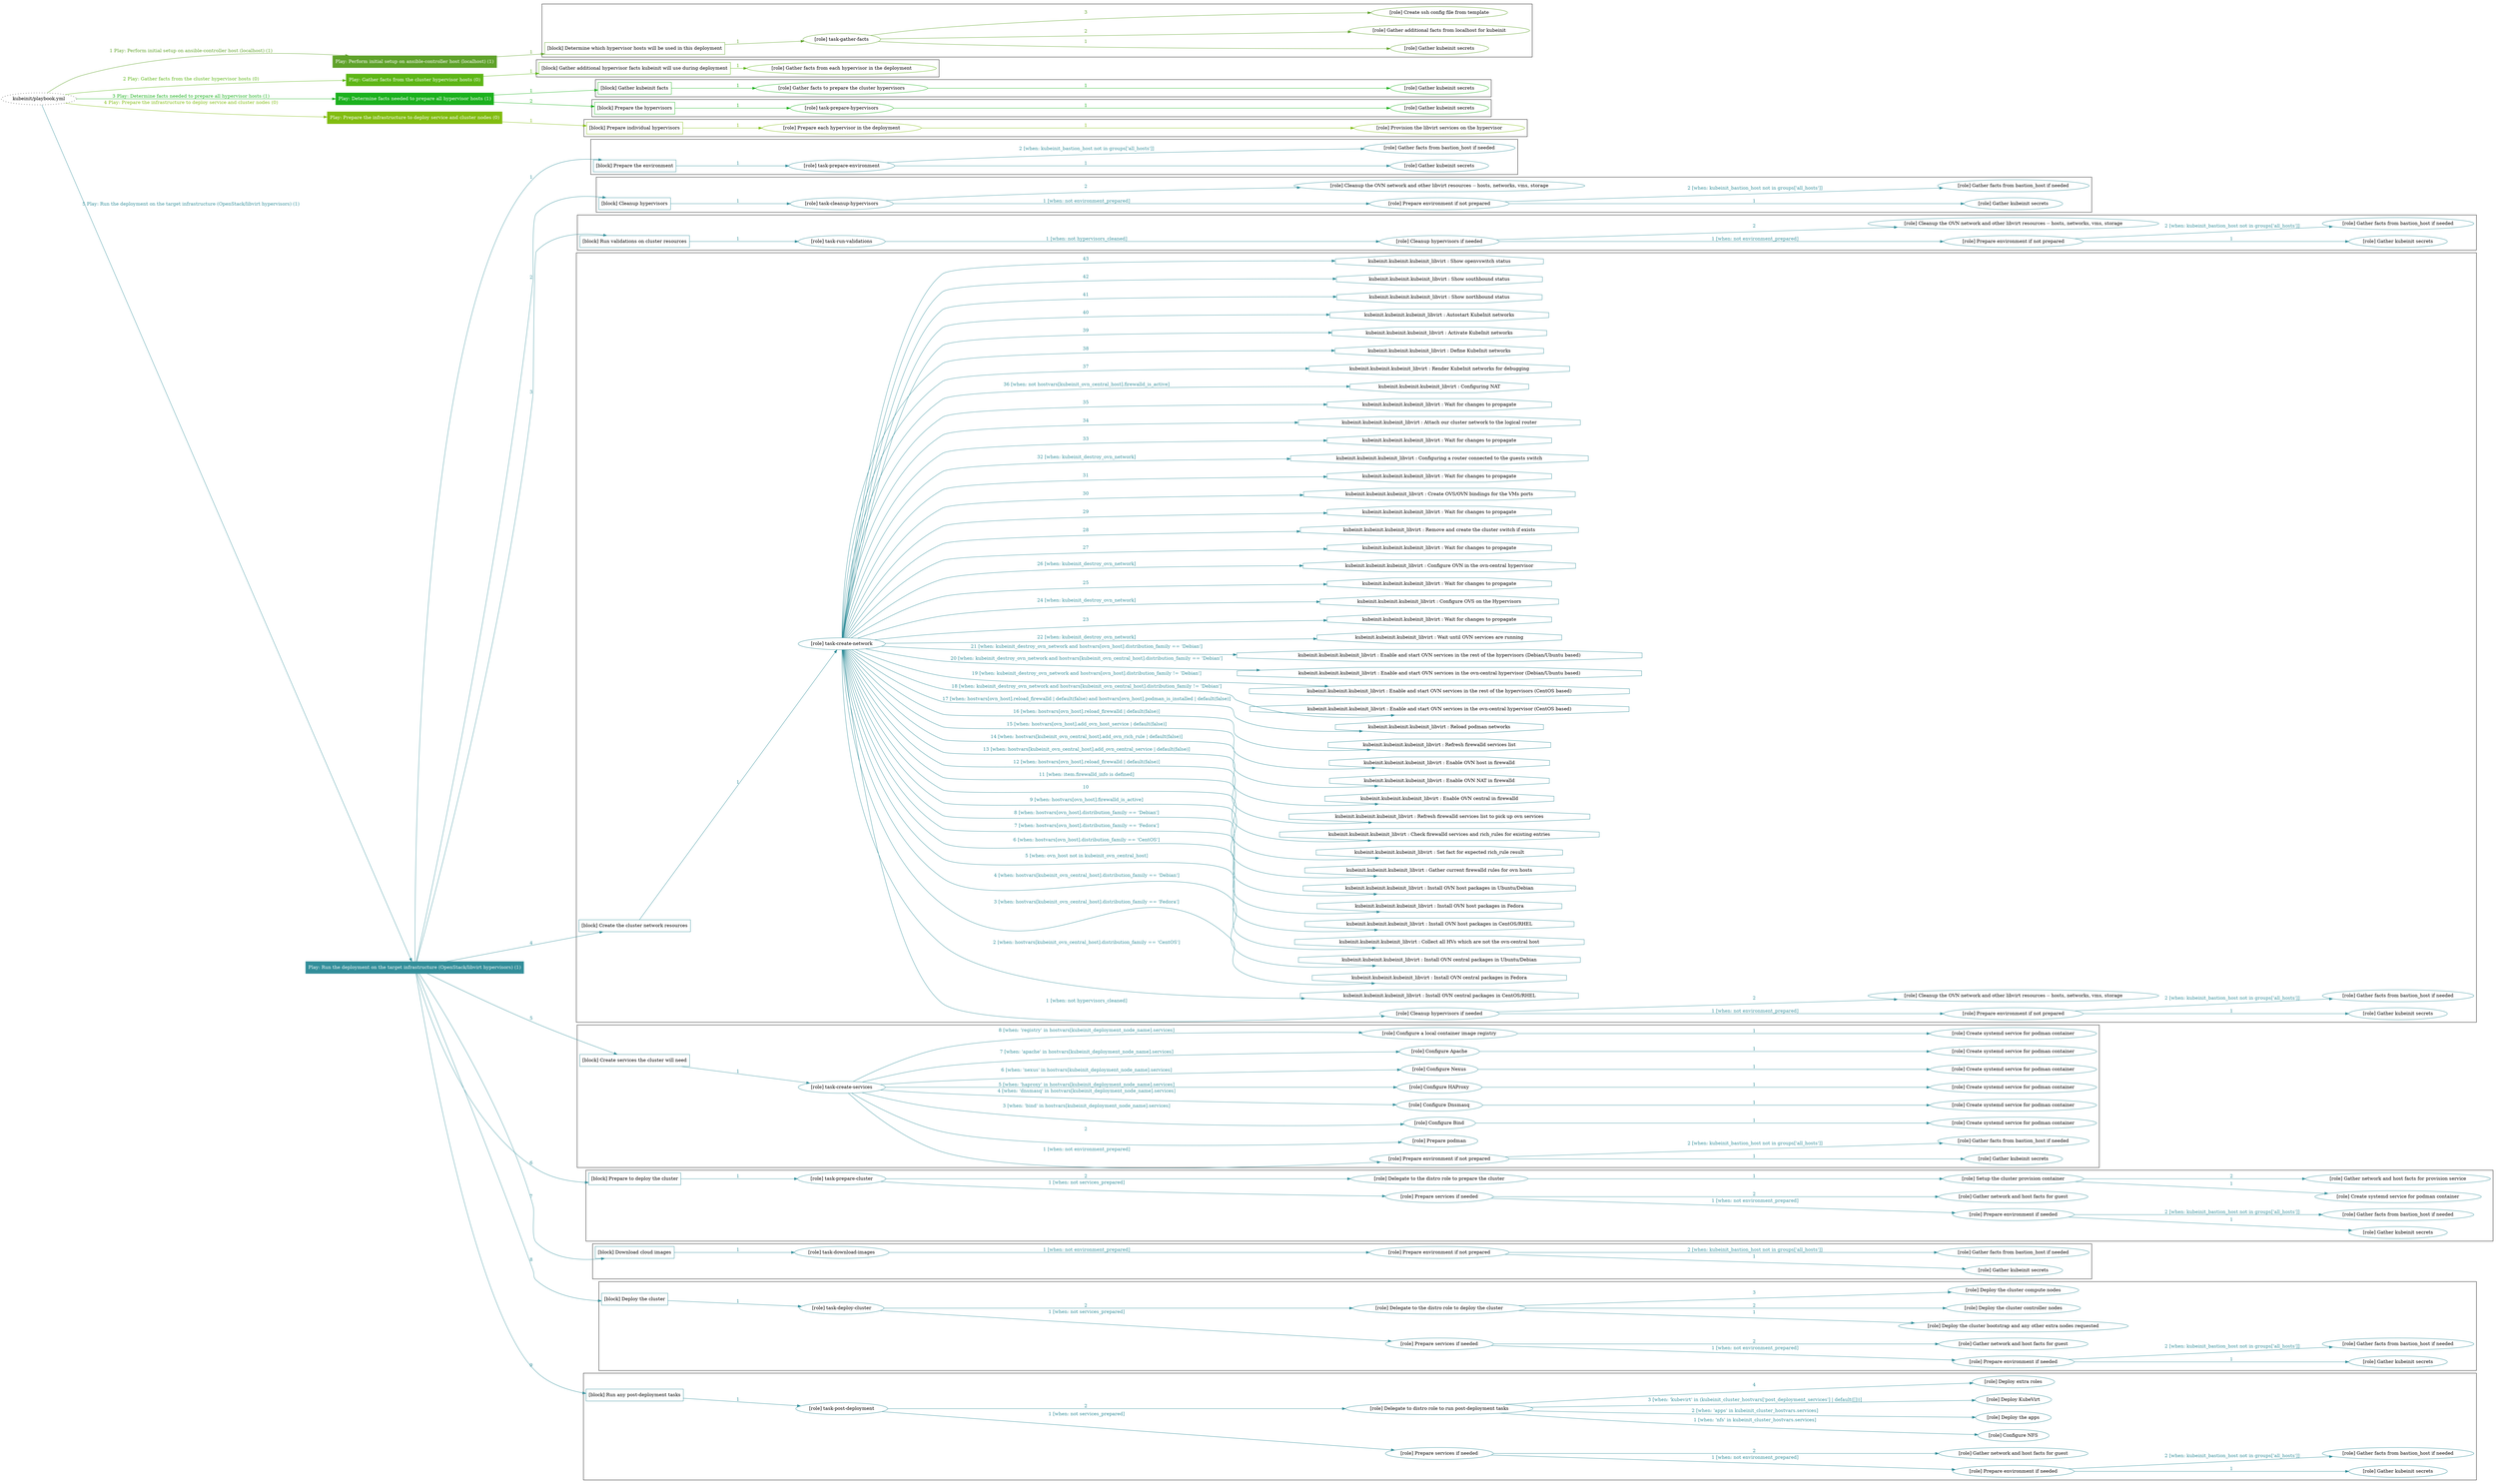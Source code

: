 digraph {
	graph [concentrate=true ordering=in rankdir=LR ratio=fill]
	edge [esep=5 sep=10]
	"kubeinit/playbook.yml" [URL="/home/runner/work/kubeinit-1/kubeinit-1/kubeinit/playbook.yml" id=playbook_2278aa60 style=dotted]
	"kubeinit/playbook.yml" -> play_0171acb7 [label="1 Play: Perform initial setup on ansible-controller host (localhost) (1)" color="#5fa22a" fontcolor="#5fa22a" id=edge_play_0171acb7 labeltooltip="1 Play: Perform initial setup on ansible-controller host (localhost) (1)" tooltip="1 Play: Perform initial setup on ansible-controller host (localhost) (1)"]
	subgraph "Play: Perform initial setup on ansible-controller host (localhost) (1)" {
		play_0171acb7 [label="Play: Perform initial setup on ansible-controller host (localhost) (1)" URL="/home/runner/work/kubeinit-1/kubeinit-1/kubeinit/playbook.yml" color="#5fa22a" fontcolor="#ffffff" id=play_0171acb7 shape=box style=filled tooltip=localhost]
		play_0171acb7 -> block_4876a8b1 [label=1 color="#5fa22a" fontcolor="#5fa22a" id=edge_block_4876a8b1 labeltooltip=1 tooltip=1]
		subgraph cluster_block_4876a8b1 {
			block_4876a8b1 [label="[block] Determine which hypervisor hosts will be used in this deployment" URL="/home/runner/work/kubeinit-1/kubeinit-1/kubeinit/playbook.yml" color="#5fa22a" id=block_4876a8b1 labeltooltip="Determine which hypervisor hosts will be used in this deployment" shape=box tooltip="Determine which hypervisor hosts will be used in this deployment"]
			block_4876a8b1 -> role_0a985978 [label="1 " color="#5fa22a" fontcolor="#5fa22a" id=edge_role_0a985978 labeltooltip="1 " tooltip="1 "]
			subgraph "task-gather-facts" {
				role_0a985978 [label="[role] task-gather-facts" URL="/home/runner/work/kubeinit-1/kubeinit-1/kubeinit/playbook.yml" color="#5fa22a" id=role_0a985978 tooltip="task-gather-facts"]
				role_0a985978 -> role_6edfb01b [label="1 " color="#5fa22a" fontcolor="#5fa22a" id=edge_role_6edfb01b labeltooltip="1 " tooltip="1 "]
				subgraph "Gather kubeinit secrets" {
					role_6edfb01b [label="[role] Gather kubeinit secrets" URL="/home/runner/.ansible/collections/ansible_collections/kubeinit/kubeinit/roles/kubeinit_prepare/tasks/build_hypervisors_group.yml" color="#5fa22a" id=role_6edfb01b tooltip="Gather kubeinit secrets"]
				}
				role_0a985978 -> role_6f9fc288 [label="2 " color="#5fa22a" fontcolor="#5fa22a" id=edge_role_6f9fc288 labeltooltip="2 " tooltip="2 "]
				subgraph "Gather additional facts from localhost for kubeinit" {
					role_6f9fc288 [label="[role] Gather additional facts from localhost for kubeinit" URL="/home/runner/.ansible/collections/ansible_collections/kubeinit/kubeinit/roles/kubeinit_prepare/tasks/build_hypervisors_group.yml" color="#5fa22a" id=role_6f9fc288 tooltip="Gather additional facts from localhost for kubeinit"]
				}
				role_0a985978 -> role_67281bfe [label="3 " color="#5fa22a" fontcolor="#5fa22a" id=edge_role_67281bfe labeltooltip="3 " tooltip="3 "]
				subgraph "Create ssh config file from template" {
					role_67281bfe [label="[role] Create ssh config file from template" URL="/home/runner/.ansible/collections/ansible_collections/kubeinit/kubeinit/roles/kubeinit_prepare/tasks/build_hypervisors_group.yml" color="#5fa22a" id=role_67281bfe tooltip="Create ssh config file from template"]
				}
			}
		}
	}
	"kubeinit/playbook.yml" -> play_c97405e3 [label="2 Play: Gather facts from the cluster hypervisor hosts (0)" color="#5db616" fontcolor="#5db616" id=edge_play_c97405e3 labeltooltip="2 Play: Gather facts from the cluster hypervisor hosts (0)" tooltip="2 Play: Gather facts from the cluster hypervisor hosts (0)"]
	subgraph "Play: Gather facts from the cluster hypervisor hosts (0)" {
		play_c97405e3 [label="Play: Gather facts from the cluster hypervisor hosts (0)" URL="/home/runner/work/kubeinit-1/kubeinit-1/kubeinit/playbook.yml" color="#5db616" fontcolor="#ffffff" id=play_c97405e3 shape=box style=filled tooltip="Play: Gather facts from the cluster hypervisor hosts (0)"]
		play_c97405e3 -> block_a67ea8c2 [label=1 color="#5db616" fontcolor="#5db616" id=edge_block_a67ea8c2 labeltooltip=1 tooltip=1]
		subgraph cluster_block_a67ea8c2 {
			block_a67ea8c2 [label="[block] Gather additional hypervisor facts kubeinit will use during deployment" URL="/home/runner/work/kubeinit-1/kubeinit-1/kubeinit/playbook.yml" color="#5db616" id=block_a67ea8c2 labeltooltip="Gather additional hypervisor facts kubeinit will use during deployment" shape=box tooltip="Gather additional hypervisor facts kubeinit will use during deployment"]
			block_a67ea8c2 -> role_57865286 [label="1 " color="#5db616" fontcolor="#5db616" id=edge_role_57865286 labeltooltip="1 " tooltip="1 "]
			subgraph "Gather facts from each hypervisor in the deployment" {
				role_57865286 [label="[role] Gather facts from each hypervisor in the deployment" URL="/home/runner/work/kubeinit-1/kubeinit-1/kubeinit/playbook.yml" color="#5db616" id=role_57865286 tooltip="Gather facts from each hypervisor in the deployment"]
			}
		}
	}
	"kubeinit/playbook.yml" -> play_05fa6470 [label="3 Play: Determine facts needed to prepare all hypervisor hosts (1)" color="#1bb11d" fontcolor="#1bb11d" id=edge_play_05fa6470 labeltooltip="3 Play: Determine facts needed to prepare all hypervisor hosts (1)" tooltip="3 Play: Determine facts needed to prepare all hypervisor hosts (1)"]
	subgraph "Play: Determine facts needed to prepare all hypervisor hosts (1)" {
		play_05fa6470 [label="Play: Determine facts needed to prepare all hypervisor hosts (1)" URL="/home/runner/work/kubeinit-1/kubeinit-1/kubeinit/playbook.yml" color="#1bb11d" fontcolor="#ffffff" id=play_05fa6470 shape=box style=filled tooltip=localhost]
		play_05fa6470 -> block_634300d1 [label=1 color="#1bb11d" fontcolor="#1bb11d" id=edge_block_634300d1 labeltooltip=1 tooltip=1]
		subgraph cluster_block_634300d1 {
			block_634300d1 [label="[block] Gather kubeinit facts" URL="/home/runner/work/kubeinit-1/kubeinit-1/kubeinit/playbook.yml" color="#1bb11d" id=block_634300d1 labeltooltip="Gather kubeinit facts" shape=box tooltip="Gather kubeinit facts"]
			block_634300d1 -> role_9ad10608 [label="1 " color="#1bb11d" fontcolor="#1bb11d" id=edge_role_9ad10608 labeltooltip="1 " tooltip="1 "]
			subgraph "Gather facts to prepare the cluster hypervisors" {
				role_9ad10608 [label="[role] Gather facts to prepare the cluster hypervisors" URL="/home/runner/work/kubeinit-1/kubeinit-1/kubeinit/playbook.yml" color="#1bb11d" id=role_9ad10608 tooltip="Gather facts to prepare the cluster hypervisors"]
				role_9ad10608 -> role_47cdf673 [label="1 " color="#1bb11d" fontcolor="#1bb11d" id=edge_role_47cdf673 labeltooltip="1 " tooltip="1 "]
				subgraph "Gather kubeinit secrets" {
					role_47cdf673 [label="[role] Gather kubeinit secrets" URL="/home/runner/.ansible/collections/ansible_collections/kubeinit/kubeinit/roles/kubeinit_prepare/tasks/gather_kubeinit_facts.yml" color="#1bb11d" id=role_47cdf673 tooltip="Gather kubeinit secrets"]
				}
			}
		}
		play_05fa6470 -> block_ead02349 [label=2 color="#1bb11d" fontcolor="#1bb11d" id=edge_block_ead02349 labeltooltip=2 tooltip=2]
		subgraph cluster_block_ead02349 {
			block_ead02349 [label="[block] Prepare the hypervisors" URL="/home/runner/work/kubeinit-1/kubeinit-1/kubeinit/playbook.yml" color="#1bb11d" id=block_ead02349 labeltooltip="Prepare the hypervisors" shape=box tooltip="Prepare the hypervisors"]
			block_ead02349 -> role_f24c8f58 [label="1 " color="#1bb11d" fontcolor="#1bb11d" id=edge_role_f24c8f58 labeltooltip="1 " tooltip="1 "]
			subgraph "task-prepare-hypervisors" {
				role_f24c8f58 [label="[role] task-prepare-hypervisors" URL="/home/runner/work/kubeinit-1/kubeinit-1/kubeinit/playbook.yml" color="#1bb11d" id=role_f24c8f58 tooltip="task-prepare-hypervisors"]
				role_f24c8f58 -> role_da305d55 [label="1 " color="#1bb11d" fontcolor="#1bb11d" id=edge_role_da305d55 labeltooltip="1 " tooltip="1 "]
				subgraph "Gather kubeinit secrets" {
					role_da305d55 [label="[role] Gather kubeinit secrets" URL="/home/runner/.ansible/collections/ansible_collections/kubeinit/kubeinit/roles/kubeinit_prepare/tasks/gather_kubeinit_facts.yml" color="#1bb11d" id=role_da305d55 tooltip="Gather kubeinit secrets"]
				}
			}
		}
	}
	"kubeinit/playbook.yml" -> play_977765bf [label="4 Play: Prepare the infrastructure to deploy service and cluster nodes (0)" color="#81bc10" fontcolor="#81bc10" id=edge_play_977765bf labeltooltip="4 Play: Prepare the infrastructure to deploy service and cluster nodes (0)" tooltip="4 Play: Prepare the infrastructure to deploy service and cluster nodes (0)"]
	subgraph "Play: Prepare the infrastructure to deploy service and cluster nodes (0)" {
		play_977765bf [label="Play: Prepare the infrastructure to deploy service and cluster nodes (0)" URL="/home/runner/work/kubeinit-1/kubeinit-1/kubeinit/playbook.yml" color="#81bc10" fontcolor="#ffffff" id=play_977765bf shape=box style=filled tooltip="Play: Prepare the infrastructure to deploy service and cluster nodes (0)"]
		play_977765bf -> block_f942e8e4 [label=1 color="#81bc10" fontcolor="#81bc10" id=edge_block_f942e8e4 labeltooltip=1 tooltip=1]
		subgraph cluster_block_f942e8e4 {
			block_f942e8e4 [label="[block] Prepare individual hypervisors" URL="/home/runner/work/kubeinit-1/kubeinit-1/kubeinit/playbook.yml" color="#81bc10" id=block_f942e8e4 labeltooltip="Prepare individual hypervisors" shape=box tooltip="Prepare individual hypervisors"]
			block_f942e8e4 -> role_61e37717 [label="1 " color="#81bc10" fontcolor="#81bc10" id=edge_role_61e37717 labeltooltip="1 " tooltip="1 "]
			subgraph "Prepare each hypervisor in the deployment" {
				role_61e37717 [label="[role] Prepare each hypervisor in the deployment" URL="/home/runner/work/kubeinit-1/kubeinit-1/kubeinit/playbook.yml" color="#81bc10" id=role_61e37717 tooltip="Prepare each hypervisor in the deployment"]
				role_61e37717 -> role_5c5967c3 [label="1 " color="#81bc10" fontcolor="#81bc10" id=edge_role_5c5967c3 labeltooltip="1 " tooltip="1 "]
				subgraph "Provision the libvirt services on the hypervisor" {
					role_5c5967c3 [label="[role] Provision the libvirt services on the hypervisor" URL="/home/runner/.ansible/collections/ansible_collections/kubeinit/kubeinit/roles/kubeinit_prepare/tasks/prepare_hypervisor.yml" color="#81bc10" id=role_5c5967c3 tooltip="Provision the libvirt services on the hypervisor"]
				}
			}
		}
	}
	"kubeinit/playbook.yml" -> play_94cb17fb [label="5 Play: Run the deployment on the target infrastructure (OpenStack/libvirt hypervisors) (1)" color="#328e9a" fontcolor="#328e9a" id=edge_play_94cb17fb labeltooltip="5 Play: Run the deployment on the target infrastructure (OpenStack/libvirt hypervisors) (1)" tooltip="5 Play: Run the deployment on the target infrastructure (OpenStack/libvirt hypervisors) (1)"]
	subgraph "Play: Run the deployment on the target infrastructure (OpenStack/libvirt hypervisors) (1)" {
		play_94cb17fb [label="Play: Run the deployment on the target infrastructure (OpenStack/libvirt hypervisors) (1)" URL="/home/runner/work/kubeinit-1/kubeinit-1/kubeinit/playbook.yml" color="#328e9a" fontcolor="#ffffff" id=play_94cb17fb shape=box style=filled tooltip=localhost]
		play_94cb17fb -> block_13b17d55 [label=1 color="#328e9a" fontcolor="#328e9a" id=edge_block_13b17d55 labeltooltip=1 tooltip=1]
		subgraph cluster_block_13b17d55 {
			block_13b17d55 [label="[block] Prepare the environment" URL="/home/runner/work/kubeinit-1/kubeinit-1/kubeinit/playbook.yml" color="#328e9a" id=block_13b17d55 labeltooltip="Prepare the environment" shape=box tooltip="Prepare the environment"]
			block_13b17d55 -> role_0169a78b [label="1 " color="#328e9a" fontcolor="#328e9a" id=edge_role_0169a78b labeltooltip="1 " tooltip="1 "]
			subgraph "task-prepare-environment" {
				role_0169a78b [label="[role] task-prepare-environment" URL="/home/runner/work/kubeinit-1/kubeinit-1/kubeinit/playbook.yml" color="#328e9a" id=role_0169a78b tooltip="task-prepare-environment"]
				role_0169a78b -> role_c6777fe5 [label="1 " color="#328e9a" fontcolor="#328e9a" id=edge_role_c6777fe5 labeltooltip="1 " tooltip="1 "]
				subgraph "Gather kubeinit secrets" {
					role_c6777fe5 [label="[role] Gather kubeinit secrets" URL="/home/runner/.ansible/collections/ansible_collections/kubeinit/kubeinit/roles/kubeinit_prepare/tasks/gather_kubeinit_facts.yml" color="#328e9a" id=role_c6777fe5 tooltip="Gather kubeinit secrets"]
				}
				role_0169a78b -> role_74183b90 [label="2 [when: kubeinit_bastion_host not in groups['all_hosts']]" color="#328e9a" fontcolor="#328e9a" id=edge_role_74183b90 labeltooltip="2 [when: kubeinit_bastion_host not in groups['all_hosts']]" tooltip="2 [when: kubeinit_bastion_host not in groups['all_hosts']]"]
				subgraph "Gather facts from bastion_host if needed" {
					role_74183b90 [label="[role] Gather facts from bastion_host if needed" URL="/home/runner/.ansible/collections/ansible_collections/kubeinit/kubeinit/roles/kubeinit_prepare/tasks/main.yml" color="#328e9a" id=role_74183b90 tooltip="Gather facts from bastion_host if needed"]
				}
			}
		}
		play_94cb17fb -> block_be64de40 [label=2 color="#328e9a" fontcolor="#328e9a" id=edge_block_be64de40 labeltooltip=2 tooltip=2]
		subgraph cluster_block_be64de40 {
			block_be64de40 [label="[block] Cleanup hypervisors" URL="/home/runner/work/kubeinit-1/kubeinit-1/kubeinit/playbook.yml" color="#328e9a" id=block_be64de40 labeltooltip="Cleanup hypervisors" shape=box tooltip="Cleanup hypervisors"]
			block_be64de40 -> role_6fe75e36 [label="1 " color="#328e9a" fontcolor="#328e9a" id=edge_role_6fe75e36 labeltooltip="1 " tooltip="1 "]
			subgraph "task-cleanup-hypervisors" {
				role_6fe75e36 [label="[role] task-cleanup-hypervisors" URL="/home/runner/work/kubeinit-1/kubeinit-1/kubeinit/playbook.yml" color="#328e9a" id=role_6fe75e36 tooltip="task-cleanup-hypervisors"]
				role_6fe75e36 -> role_3a43b27b [label="1 [when: not environment_prepared]" color="#328e9a" fontcolor="#328e9a" id=edge_role_3a43b27b labeltooltip="1 [when: not environment_prepared]" tooltip="1 [when: not environment_prepared]"]
				subgraph "Prepare environment if not prepared" {
					role_3a43b27b [label="[role] Prepare environment if not prepared" URL="/home/runner/.ansible/collections/ansible_collections/kubeinit/kubeinit/roles/kubeinit_libvirt/tasks/cleanup_hypervisors.yml" color="#328e9a" id=role_3a43b27b tooltip="Prepare environment if not prepared"]
					role_3a43b27b -> role_c4bd22b5 [label="1 " color="#328e9a" fontcolor="#328e9a" id=edge_role_c4bd22b5 labeltooltip="1 " tooltip="1 "]
					subgraph "Gather kubeinit secrets" {
						role_c4bd22b5 [label="[role] Gather kubeinit secrets" URL="/home/runner/.ansible/collections/ansible_collections/kubeinit/kubeinit/roles/kubeinit_prepare/tasks/gather_kubeinit_facts.yml" color="#328e9a" id=role_c4bd22b5 tooltip="Gather kubeinit secrets"]
					}
					role_3a43b27b -> role_080d28bb [label="2 [when: kubeinit_bastion_host not in groups['all_hosts']]" color="#328e9a" fontcolor="#328e9a" id=edge_role_080d28bb labeltooltip="2 [when: kubeinit_bastion_host not in groups['all_hosts']]" tooltip="2 [when: kubeinit_bastion_host not in groups['all_hosts']]"]
					subgraph "Gather facts from bastion_host if needed" {
						role_080d28bb [label="[role] Gather facts from bastion_host if needed" URL="/home/runner/.ansible/collections/ansible_collections/kubeinit/kubeinit/roles/kubeinit_prepare/tasks/main.yml" color="#328e9a" id=role_080d28bb tooltip="Gather facts from bastion_host if needed"]
					}
				}
				role_6fe75e36 -> role_d90ed3d7 [label="2 " color="#328e9a" fontcolor="#328e9a" id=edge_role_d90ed3d7 labeltooltip="2 " tooltip="2 "]
				subgraph "Cleanup the OVN network and other libvirt resources -- hosts, networks, vms, storage" {
					role_d90ed3d7 [label="[role] Cleanup the OVN network and other libvirt resources -- hosts, networks, vms, storage" URL="/home/runner/.ansible/collections/ansible_collections/kubeinit/kubeinit/roles/kubeinit_libvirt/tasks/cleanup_hypervisors.yml" color="#328e9a" id=role_d90ed3d7 tooltip="Cleanup the OVN network and other libvirt resources -- hosts, networks, vms, storage"]
				}
			}
		}
		play_94cb17fb -> block_e458038c [label=3 color="#328e9a" fontcolor="#328e9a" id=edge_block_e458038c labeltooltip=3 tooltip=3]
		subgraph cluster_block_e458038c {
			block_e458038c [label="[block] Run validations on cluster resources" URL="/home/runner/work/kubeinit-1/kubeinit-1/kubeinit/playbook.yml" color="#328e9a" id=block_e458038c labeltooltip="Run validations on cluster resources" shape=box tooltip="Run validations on cluster resources"]
			block_e458038c -> role_1bd141f3 [label="1 " color="#328e9a" fontcolor="#328e9a" id=edge_role_1bd141f3 labeltooltip="1 " tooltip="1 "]
			subgraph "task-run-validations" {
				role_1bd141f3 [label="[role] task-run-validations" URL="/home/runner/work/kubeinit-1/kubeinit-1/kubeinit/playbook.yml" color="#328e9a" id=role_1bd141f3 tooltip="task-run-validations"]
				role_1bd141f3 -> role_d076c431 [label="1 [when: not hypervisors_cleaned]" color="#328e9a" fontcolor="#328e9a" id=edge_role_d076c431 labeltooltip="1 [when: not hypervisors_cleaned]" tooltip="1 [when: not hypervisors_cleaned]"]
				subgraph "Cleanup hypervisors if needed" {
					role_d076c431 [label="[role] Cleanup hypervisors if needed" URL="/home/runner/.ansible/collections/ansible_collections/kubeinit/kubeinit/roles/kubeinit_validations/tasks/main.yml" color="#328e9a" id=role_d076c431 tooltip="Cleanup hypervisors if needed"]
					role_d076c431 -> role_9bcd9332 [label="1 [when: not environment_prepared]" color="#328e9a" fontcolor="#328e9a" id=edge_role_9bcd9332 labeltooltip="1 [when: not environment_prepared]" tooltip="1 [when: not environment_prepared]"]
					subgraph "Prepare environment if not prepared" {
						role_9bcd9332 [label="[role] Prepare environment if not prepared" URL="/home/runner/.ansible/collections/ansible_collections/kubeinit/kubeinit/roles/kubeinit_libvirt/tasks/cleanup_hypervisors.yml" color="#328e9a" id=role_9bcd9332 tooltip="Prepare environment if not prepared"]
						role_9bcd9332 -> role_cddfbf8a [label="1 " color="#328e9a" fontcolor="#328e9a" id=edge_role_cddfbf8a labeltooltip="1 " tooltip="1 "]
						subgraph "Gather kubeinit secrets" {
							role_cddfbf8a [label="[role] Gather kubeinit secrets" URL="/home/runner/.ansible/collections/ansible_collections/kubeinit/kubeinit/roles/kubeinit_prepare/tasks/gather_kubeinit_facts.yml" color="#328e9a" id=role_cddfbf8a tooltip="Gather kubeinit secrets"]
						}
						role_9bcd9332 -> role_ac9a48d2 [label="2 [when: kubeinit_bastion_host not in groups['all_hosts']]" color="#328e9a" fontcolor="#328e9a" id=edge_role_ac9a48d2 labeltooltip="2 [when: kubeinit_bastion_host not in groups['all_hosts']]" tooltip="2 [when: kubeinit_bastion_host not in groups['all_hosts']]"]
						subgraph "Gather facts from bastion_host if needed" {
							role_ac9a48d2 [label="[role] Gather facts from bastion_host if needed" URL="/home/runner/.ansible/collections/ansible_collections/kubeinit/kubeinit/roles/kubeinit_prepare/tasks/main.yml" color="#328e9a" id=role_ac9a48d2 tooltip="Gather facts from bastion_host if needed"]
						}
					}
					role_d076c431 -> role_323def03 [label="2 " color="#328e9a" fontcolor="#328e9a" id=edge_role_323def03 labeltooltip="2 " tooltip="2 "]
					subgraph "Cleanup the OVN network and other libvirt resources -- hosts, networks, vms, storage" {
						role_323def03 [label="[role] Cleanup the OVN network and other libvirt resources -- hosts, networks, vms, storage" URL="/home/runner/.ansible/collections/ansible_collections/kubeinit/kubeinit/roles/kubeinit_libvirt/tasks/cleanup_hypervisors.yml" color="#328e9a" id=role_323def03 tooltip="Cleanup the OVN network and other libvirt resources -- hosts, networks, vms, storage"]
					}
				}
			}
		}
		play_94cb17fb -> block_74f55ba9 [label=4 color="#328e9a" fontcolor="#328e9a" id=edge_block_74f55ba9 labeltooltip=4 tooltip=4]
		subgraph cluster_block_74f55ba9 {
			block_74f55ba9 [label="[block] Create the cluster network resources" URL="/home/runner/work/kubeinit-1/kubeinit-1/kubeinit/playbook.yml" color="#328e9a" id=block_74f55ba9 labeltooltip="Create the cluster network resources" shape=box tooltip="Create the cluster network resources"]
			block_74f55ba9 -> role_c1e7c298 [label="1 " color="#328e9a" fontcolor="#328e9a" id=edge_role_c1e7c298 labeltooltip="1 " tooltip="1 "]
			subgraph "task-create-network" {
				role_c1e7c298 [label="[role] task-create-network" URL="/home/runner/work/kubeinit-1/kubeinit-1/kubeinit/playbook.yml" color="#328e9a" id=role_c1e7c298 tooltip="task-create-network"]
				role_c1e7c298 -> role_45bb9846 [label="1 [when: not hypervisors_cleaned]" color="#328e9a" fontcolor="#328e9a" id=edge_role_45bb9846 labeltooltip="1 [when: not hypervisors_cleaned]" tooltip="1 [when: not hypervisors_cleaned]"]
				subgraph "Cleanup hypervisors if needed" {
					role_45bb9846 [label="[role] Cleanup hypervisors if needed" URL="/home/runner/.ansible/collections/ansible_collections/kubeinit/kubeinit/roles/kubeinit_libvirt/tasks/create_network.yml" color="#328e9a" id=role_45bb9846 tooltip="Cleanup hypervisors if needed"]
					role_45bb9846 -> role_4c8502ac [label="1 [when: not environment_prepared]" color="#328e9a" fontcolor="#328e9a" id=edge_role_4c8502ac labeltooltip="1 [when: not environment_prepared]" tooltip="1 [when: not environment_prepared]"]
					subgraph "Prepare environment if not prepared" {
						role_4c8502ac [label="[role] Prepare environment if not prepared" URL="/home/runner/.ansible/collections/ansible_collections/kubeinit/kubeinit/roles/kubeinit_libvirt/tasks/cleanup_hypervisors.yml" color="#328e9a" id=role_4c8502ac tooltip="Prepare environment if not prepared"]
						role_4c8502ac -> role_afe2ad7d [label="1 " color="#328e9a" fontcolor="#328e9a" id=edge_role_afe2ad7d labeltooltip="1 " tooltip="1 "]
						subgraph "Gather kubeinit secrets" {
							role_afe2ad7d [label="[role] Gather kubeinit secrets" URL="/home/runner/.ansible/collections/ansible_collections/kubeinit/kubeinit/roles/kubeinit_prepare/tasks/gather_kubeinit_facts.yml" color="#328e9a" id=role_afe2ad7d tooltip="Gather kubeinit secrets"]
						}
						role_4c8502ac -> role_9f5d4e5a [label="2 [when: kubeinit_bastion_host not in groups['all_hosts']]" color="#328e9a" fontcolor="#328e9a" id=edge_role_9f5d4e5a labeltooltip="2 [when: kubeinit_bastion_host not in groups['all_hosts']]" tooltip="2 [when: kubeinit_bastion_host not in groups['all_hosts']]"]
						subgraph "Gather facts from bastion_host if needed" {
							role_9f5d4e5a [label="[role] Gather facts from bastion_host if needed" URL="/home/runner/.ansible/collections/ansible_collections/kubeinit/kubeinit/roles/kubeinit_prepare/tasks/main.yml" color="#328e9a" id=role_9f5d4e5a tooltip="Gather facts from bastion_host if needed"]
						}
					}
					role_45bb9846 -> role_57a87cac [label="2 " color="#328e9a" fontcolor="#328e9a" id=edge_role_57a87cac labeltooltip="2 " tooltip="2 "]
					subgraph "Cleanup the OVN network and other libvirt resources -- hosts, networks, vms, storage" {
						role_57a87cac [label="[role] Cleanup the OVN network and other libvirt resources -- hosts, networks, vms, storage" URL="/home/runner/.ansible/collections/ansible_collections/kubeinit/kubeinit/roles/kubeinit_libvirt/tasks/cleanup_hypervisors.yml" color="#328e9a" id=role_57a87cac tooltip="Cleanup the OVN network and other libvirt resources -- hosts, networks, vms, storage"]
					}
				}
				task_1434b3b6 [label="kubeinit.kubeinit.kubeinit_libvirt : Install OVN central packages in CentOS/RHEL" URL="/home/runner/.ansible/collections/ansible_collections/kubeinit/kubeinit/roles/kubeinit_libvirt/tasks/create_network.yml" color="#328e9a" id=task_1434b3b6 shape=octagon tooltip="kubeinit.kubeinit.kubeinit_libvirt : Install OVN central packages in CentOS/RHEL"]
				role_c1e7c298 -> task_1434b3b6 [label="2 [when: hostvars[kubeinit_ovn_central_host].distribution_family == 'CentOS']" color="#328e9a" fontcolor="#328e9a" id=edge_task_1434b3b6 labeltooltip="2 [when: hostvars[kubeinit_ovn_central_host].distribution_family == 'CentOS']" tooltip="2 [when: hostvars[kubeinit_ovn_central_host].distribution_family == 'CentOS']"]
				task_8c80d8fe [label="kubeinit.kubeinit.kubeinit_libvirt : Install OVN central packages in Fedora" URL="/home/runner/.ansible/collections/ansible_collections/kubeinit/kubeinit/roles/kubeinit_libvirt/tasks/create_network.yml" color="#328e9a" id=task_8c80d8fe shape=octagon tooltip="kubeinit.kubeinit.kubeinit_libvirt : Install OVN central packages in Fedora"]
				role_c1e7c298 -> task_8c80d8fe [label="3 [when: hostvars[kubeinit_ovn_central_host].distribution_family == 'Fedora']" color="#328e9a" fontcolor="#328e9a" id=edge_task_8c80d8fe labeltooltip="3 [when: hostvars[kubeinit_ovn_central_host].distribution_family == 'Fedora']" tooltip="3 [when: hostvars[kubeinit_ovn_central_host].distribution_family == 'Fedora']"]
				task_db4b9927 [label="kubeinit.kubeinit.kubeinit_libvirt : Install OVN central packages in Ubuntu/Debian" URL="/home/runner/.ansible/collections/ansible_collections/kubeinit/kubeinit/roles/kubeinit_libvirt/tasks/create_network.yml" color="#328e9a" id=task_db4b9927 shape=octagon tooltip="kubeinit.kubeinit.kubeinit_libvirt : Install OVN central packages in Ubuntu/Debian"]
				role_c1e7c298 -> task_db4b9927 [label="4 [when: hostvars[kubeinit_ovn_central_host].distribution_family == 'Debian']" color="#328e9a" fontcolor="#328e9a" id=edge_task_db4b9927 labeltooltip="4 [when: hostvars[kubeinit_ovn_central_host].distribution_family == 'Debian']" tooltip="4 [when: hostvars[kubeinit_ovn_central_host].distribution_family == 'Debian']"]
				task_ea6d8286 [label="kubeinit.kubeinit.kubeinit_libvirt : Collect all HVs which are not the ovn-central host" URL="/home/runner/.ansible/collections/ansible_collections/kubeinit/kubeinit/roles/kubeinit_libvirt/tasks/create_network.yml" color="#328e9a" id=task_ea6d8286 shape=octagon tooltip="kubeinit.kubeinit.kubeinit_libvirt : Collect all HVs which are not the ovn-central host"]
				role_c1e7c298 -> task_ea6d8286 [label="5 [when: ovn_host not in kubeinit_ovn_central_host]" color="#328e9a" fontcolor="#328e9a" id=edge_task_ea6d8286 labeltooltip="5 [when: ovn_host not in kubeinit_ovn_central_host]" tooltip="5 [when: ovn_host not in kubeinit_ovn_central_host]"]
				task_214d43fa [label="kubeinit.kubeinit.kubeinit_libvirt : Install OVN host packages in CentOS/RHEL" URL="/home/runner/.ansible/collections/ansible_collections/kubeinit/kubeinit/roles/kubeinit_libvirt/tasks/create_network.yml" color="#328e9a" id=task_214d43fa shape=octagon tooltip="kubeinit.kubeinit.kubeinit_libvirt : Install OVN host packages in CentOS/RHEL"]
				role_c1e7c298 -> task_214d43fa [label="6 [when: hostvars[ovn_host].distribution_family == 'CentOS']" color="#328e9a" fontcolor="#328e9a" id=edge_task_214d43fa labeltooltip="6 [when: hostvars[ovn_host].distribution_family == 'CentOS']" tooltip="6 [when: hostvars[ovn_host].distribution_family == 'CentOS']"]
				task_772ea3fc [label="kubeinit.kubeinit.kubeinit_libvirt : Install OVN host packages in Fedora" URL="/home/runner/.ansible/collections/ansible_collections/kubeinit/kubeinit/roles/kubeinit_libvirt/tasks/create_network.yml" color="#328e9a" id=task_772ea3fc shape=octagon tooltip="kubeinit.kubeinit.kubeinit_libvirt : Install OVN host packages in Fedora"]
				role_c1e7c298 -> task_772ea3fc [label="7 [when: hostvars[ovn_host].distribution_family == 'Fedora']" color="#328e9a" fontcolor="#328e9a" id=edge_task_772ea3fc labeltooltip="7 [when: hostvars[ovn_host].distribution_family == 'Fedora']" tooltip="7 [when: hostvars[ovn_host].distribution_family == 'Fedora']"]
				task_64d5b56c [label="kubeinit.kubeinit.kubeinit_libvirt : Install OVN host packages in Ubuntu/Debian" URL="/home/runner/.ansible/collections/ansible_collections/kubeinit/kubeinit/roles/kubeinit_libvirt/tasks/create_network.yml" color="#328e9a" id=task_64d5b56c shape=octagon tooltip="kubeinit.kubeinit.kubeinit_libvirt : Install OVN host packages in Ubuntu/Debian"]
				role_c1e7c298 -> task_64d5b56c [label="8 [when: hostvars[ovn_host].distribution_family == 'Debian']" color="#328e9a" fontcolor="#328e9a" id=edge_task_64d5b56c labeltooltip="8 [when: hostvars[ovn_host].distribution_family == 'Debian']" tooltip="8 [when: hostvars[ovn_host].distribution_family == 'Debian']"]
				task_b303e74b [label="kubeinit.kubeinit.kubeinit_libvirt : Gather current firewalld rules for ovn hosts" URL="/home/runner/.ansible/collections/ansible_collections/kubeinit/kubeinit/roles/kubeinit_libvirt/tasks/create_network.yml" color="#328e9a" id=task_b303e74b shape=octagon tooltip="kubeinit.kubeinit.kubeinit_libvirt : Gather current firewalld rules for ovn hosts"]
				role_c1e7c298 -> task_b303e74b [label="9 [when: hostvars[ovn_host].firewalld_is_active]" color="#328e9a" fontcolor="#328e9a" id=edge_task_b303e74b labeltooltip="9 [when: hostvars[ovn_host].firewalld_is_active]" tooltip="9 [when: hostvars[ovn_host].firewalld_is_active]"]
				task_5c76e075 [label="kubeinit.kubeinit.kubeinit_libvirt : Set fact for expected rich_rule result" URL="/home/runner/.ansible/collections/ansible_collections/kubeinit/kubeinit/roles/kubeinit_libvirt/tasks/create_network.yml" color="#328e9a" id=task_5c76e075 shape=octagon tooltip="kubeinit.kubeinit.kubeinit_libvirt : Set fact for expected rich_rule result"]
				role_c1e7c298 -> task_5c76e075 [label="10 " color="#328e9a" fontcolor="#328e9a" id=edge_task_5c76e075 labeltooltip="10 " tooltip="10 "]
				task_dd1577c5 [label="kubeinit.kubeinit.kubeinit_libvirt : Check firewalld services and rich_rules for existing entries" URL="/home/runner/.ansible/collections/ansible_collections/kubeinit/kubeinit/roles/kubeinit_libvirt/tasks/create_network.yml" color="#328e9a" id=task_dd1577c5 shape=octagon tooltip="kubeinit.kubeinit.kubeinit_libvirt : Check firewalld services and rich_rules for existing entries"]
				role_c1e7c298 -> task_dd1577c5 [label="11 [when: item.firewalld_info is defined]" color="#328e9a" fontcolor="#328e9a" id=edge_task_dd1577c5 labeltooltip="11 [when: item.firewalld_info is defined]" tooltip="11 [when: item.firewalld_info is defined]"]
				task_92eff789 [label="kubeinit.kubeinit.kubeinit_libvirt : Refresh firewalld services list to pick up ovn services" URL="/home/runner/.ansible/collections/ansible_collections/kubeinit/kubeinit/roles/kubeinit_libvirt/tasks/create_network.yml" color="#328e9a" id=task_92eff789 shape=octagon tooltip="kubeinit.kubeinit.kubeinit_libvirt : Refresh firewalld services list to pick up ovn services"]
				role_c1e7c298 -> task_92eff789 [label="12 [when: hostvars[ovn_host].reload_firewalld | default(false)]" color="#328e9a" fontcolor="#328e9a" id=edge_task_92eff789 labeltooltip="12 [when: hostvars[ovn_host].reload_firewalld | default(false)]" tooltip="12 [when: hostvars[ovn_host].reload_firewalld | default(false)]"]
				task_50c190b7 [label="kubeinit.kubeinit.kubeinit_libvirt : Enable OVN central in firewalld" URL="/home/runner/.ansible/collections/ansible_collections/kubeinit/kubeinit/roles/kubeinit_libvirt/tasks/create_network.yml" color="#328e9a" id=task_50c190b7 shape=octagon tooltip="kubeinit.kubeinit.kubeinit_libvirt : Enable OVN central in firewalld"]
				role_c1e7c298 -> task_50c190b7 [label="13 [when: hostvars[kubeinit_ovn_central_host].add_ovn_central_service | default(false)]" color="#328e9a" fontcolor="#328e9a" id=edge_task_50c190b7 labeltooltip="13 [when: hostvars[kubeinit_ovn_central_host].add_ovn_central_service | default(false)]" tooltip="13 [when: hostvars[kubeinit_ovn_central_host].add_ovn_central_service | default(false)]"]
				task_c5f1cabf [label="kubeinit.kubeinit.kubeinit_libvirt : Enable OVN NAT in firewalld" URL="/home/runner/.ansible/collections/ansible_collections/kubeinit/kubeinit/roles/kubeinit_libvirt/tasks/create_network.yml" color="#328e9a" id=task_c5f1cabf shape=octagon tooltip="kubeinit.kubeinit.kubeinit_libvirt : Enable OVN NAT in firewalld"]
				role_c1e7c298 -> task_c5f1cabf [label="14 [when: hostvars[kubeinit_ovn_central_host].add_ovn_rich_rule | default(false)]" color="#328e9a" fontcolor="#328e9a" id=edge_task_c5f1cabf labeltooltip="14 [when: hostvars[kubeinit_ovn_central_host].add_ovn_rich_rule | default(false)]" tooltip="14 [when: hostvars[kubeinit_ovn_central_host].add_ovn_rich_rule | default(false)]"]
				task_c2df0921 [label="kubeinit.kubeinit.kubeinit_libvirt : Enable OVN host in firewalld" URL="/home/runner/.ansible/collections/ansible_collections/kubeinit/kubeinit/roles/kubeinit_libvirt/tasks/create_network.yml" color="#328e9a" id=task_c2df0921 shape=octagon tooltip="kubeinit.kubeinit.kubeinit_libvirt : Enable OVN host in firewalld"]
				role_c1e7c298 -> task_c2df0921 [label="15 [when: hostvars[ovn_host].add_ovn_host_service | default(false)]" color="#328e9a" fontcolor="#328e9a" id=edge_task_c2df0921 labeltooltip="15 [when: hostvars[ovn_host].add_ovn_host_service | default(false)]" tooltip="15 [when: hostvars[ovn_host].add_ovn_host_service | default(false)]"]
				task_96b22fec [label="kubeinit.kubeinit.kubeinit_libvirt : Refresh firewalld services list" URL="/home/runner/.ansible/collections/ansible_collections/kubeinit/kubeinit/roles/kubeinit_libvirt/tasks/create_network.yml" color="#328e9a" id=task_96b22fec shape=octagon tooltip="kubeinit.kubeinit.kubeinit_libvirt : Refresh firewalld services list"]
				role_c1e7c298 -> task_96b22fec [label="16 [when: hostvars[ovn_host].reload_firewalld | default(false)]" color="#328e9a" fontcolor="#328e9a" id=edge_task_96b22fec labeltooltip="16 [when: hostvars[ovn_host].reload_firewalld | default(false)]" tooltip="16 [when: hostvars[ovn_host].reload_firewalld | default(false)]"]
				task_5bbfcca3 [label="kubeinit.kubeinit.kubeinit_libvirt : Reload podman networks" URL="/home/runner/.ansible/collections/ansible_collections/kubeinit/kubeinit/roles/kubeinit_libvirt/tasks/create_network.yml" color="#328e9a" id=task_5bbfcca3 shape=octagon tooltip="kubeinit.kubeinit.kubeinit_libvirt : Reload podman networks"]
				role_c1e7c298 -> task_5bbfcca3 [label="17 [when: hostvars[ovn_host].reload_firewalld | default(false) and hostvars[ovn_host].podman_is_installed | default(false)]" color="#328e9a" fontcolor="#328e9a" id=edge_task_5bbfcca3 labeltooltip="17 [when: hostvars[ovn_host].reload_firewalld | default(false) and hostvars[ovn_host].podman_is_installed | default(false)]" tooltip="17 [when: hostvars[ovn_host].reload_firewalld | default(false) and hostvars[ovn_host].podman_is_installed | default(false)]"]
				task_1cacc6ff [label="kubeinit.kubeinit.kubeinit_libvirt : Enable and start OVN services in the ovn-central hypervisor (CentOS based)" URL="/home/runner/.ansible/collections/ansible_collections/kubeinit/kubeinit/roles/kubeinit_libvirt/tasks/create_network.yml" color="#328e9a" id=task_1cacc6ff shape=octagon tooltip="kubeinit.kubeinit.kubeinit_libvirt : Enable and start OVN services in the ovn-central hypervisor (CentOS based)"]
				role_c1e7c298 -> task_1cacc6ff [label="18 [when: kubeinit_destroy_ovn_network and hostvars[kubeinit_ovn_central_host].distribution_family != 'Debian']" color="#328e9a" fontcolor="#328e9a" id=edge_task_1cacc6ff labeltooltip="18 [when: kubeinit_destroy_ovn_network and hostvars[kubeinit_ovn_central_host].distribution_family != 'Debian']" tooltip="18 [when: kubeinit_destroy_ovn_network and hostvars[kubeinit_ovn_central_host].distribution_family != 'Debian']"]
				task_ba25c190 [label="kubeinit.kubeinit.kubeinit_libvirt : Enable and start OVN services in the rest of the hypervisors (CentOS based)" URL="/home/runner/.ansible/collections/ansible_collections/kubeinit/kubeinit/roles/kubeinit_libvirt/tasks/create_network.yml" color="#328e9a" id=task_ba25c190 shape=octagon tooltip="kubeinit.kubeinit.kubeinit_libvirt : Enable and start OVN services in the rest of the hypervisors (CentOS based)"]
				role_c1e7c298 -> task_ba25c190 [label="19 [when: kubeinit_destroy_ovn_network and hostvars[ovn_host].distribution_family != 'Debian']" color="#328e9a" fontcolor="#328e9a" id=edge_task_ba25c190 labeltooltip="19 [when: kubeinit_destroy_ovn_network and hostvars[ovn_host].distribution_family != 'Debian']" tooltip="19 [when: kubeinit_destroy_ovn_network and hostvars[ovn_host].distribution_family != 'Debian']"]
				task_588ca6a5 [label="kubeinit.kubeinit.kubeinit_libvirt : Enable and start OVN services in the ovn-central hypervisor (Debian/Ubuntu based)" URL="/home/runner/.ansible/collections/ansible_collections/kubeinit/kubeinit/roles/kubeinit_libvirt/tasks/create_network.yml" color="#328e9a" id=task_588ca6a5 shape=octagon tooltip="kubeinit.kubeinit.kubeinit_libvirt : Enable and start OVN services in the ovn-central hypervisor (Debian/Ubuntu based)"]
				role_c1e7c298 -> task_588ca6a5 [label="20 [when: kubeinit_destroy_ovn_network and hostvars[kubeinit_ovn_central_host].distribution_family == 'Debian']" color="#328e9a" fontcolor="#328e9a" id=edge_task_588ca6a5 labeltooltip="20 [when: kubeinit_destroy_ovn_network and hostvars[kubeinit_ovn_central_host].distribution_family == 'Debian']" tooltip="20 [when: kubeinit_destroy_ovn_network and hostvars[kubeinit_ovn_central_host].distribution_family == 'Debian']"]
				task_ae668f74 [label="kubeinit.kubeinit.kubeinit_libvirt : Enable and start OVN services in the rest of the hypervisors (Debian/Ubuntu based)" URL="/home/runner/.ansible/collections/ansible_collections/kubeinit/kubeinit/roles/kubeinit_libvirt/tasks/create_network.yml" color="#328e9a" id=task_ae668f74 shape=octagon tooltip="kubeinit.kubeinit.kubeinit_libvirt : Enable and start OVN services in the rest of the hypervisors (Debian/Ubuntu based)"]
				role_c1e7c298 -> task_ae668f74 [label="21 [when: kubeinit_destroy_ovn_network and hostvars[ovn_host].distribution_family == 'Debian']" color="#328e9a" fontcolor="#328e9a" id=edge_task_ae668f74 labeltooltip="21 [when: kubeinit_destroy_ovn_network and hostvars[ovn_host].distribution_family == 'Debian']" tooltip="21 [when: kubeinit_destroy_ovn_network and hostvars[ovn_host].distribution_family == 'Debian']"]
				task_e95c6742 [label="kubeinit.kubeinit.kubeinit_libvirt : Wait until OVN services are running" URL="/home/runner/.ansible/collections/ansible_collections/kubeinit/kubeinit/roles/kubeinit_libvirt/tasks/create_network.yml" color="#328e9a" id=task_e95c6742 shape=octagon tooltip="kubeinit.kubeinit.kubeinit_libvirt : Wait until OVN services are running"]
				role_c1e7c298 -> task_e95c6742 [label="22 [when: kubeinit_destroy_ovn_network]" color="#328e9a" fontcolor="#328e9a" id=edge_task_e95c6742 labeltooltip="22 [when: kubeinit_destroy_ovn_network]" tooltip="22 [when: kubeinit_destroy_ovn_network]"]
				task_868bbeed [label="kubeinit.kubeinit.kubeinit_libvirt : Wait for changes to propagate" URL="/home/runner/.ansible/collections/ansible_collections/kubeinit/kubeinit/roles/kubeinit_libvirt/tasks/create_network.yml" color="#328e9a" id=task_868bbeed shape=octagon tooltip="kubeinit.kubeinit.kubeinit_libvirt : Wait for changes to propagate"]
				role_c1e7c298 -> task_868bbeed [label="23 " color="#328e9a" fontcolor="#328e9a" id=edge_task_868bbeed labeltooltip="23 " tooltip="23 "]
				task_10e2a126 [label="kubeinit.kubeinit.kubeinit_libvirt : Configure OVS on the Hypervisors" URL="/home/runner/.ansible/collections/ansible_collections/kubeinit/kubeinit/roles/kubeinit_libvirt/tasks/create_network.yml" color="#328e9a" id=task_10e2a126 shape=octagon tooltip="kubeinit.kubeinit.kubeinit_libvirt : Configure OVS on the Hypervisors"]
				role_c1e7c298 -> task_10e2a126 [label="24 [when: kubeinit_destroy_ovn_network]" color="#328e9a" fontcolor="#328e9a" id=edge_task_10e2a126 labeltooltip="24 [when: kubeinit_destroy_ovn_network]" tooltip="24 [when: kubeinit_destroy_ovn_network]"]
				task_9e13f2ff [label="kubeinit.kubeinit.kubeinit_libvirt : Wait for changes to propagate" URL="/home/runner/.ansible/collections/ansible_collections/kubeinit/kubeinit/roles/kubeinit_libvirt/tasks/create_network.yml" color="#328e9a" id=task_9e13f2ff shape=octagon tooltip="kubeinit.kubeinit.kubeinit_libvirt : Wait for changes to propagate"]
				role_c1e7c298 -> task_9e13f2ff [label="25 " color="#328e9a" fontcolor="#328e9a" id=edge_task_9e13f2ff labeltooltip="25 " tooltip="25 "]
				task_994917c6 [label="kubeinit.kubeinit.kubeinit_libvirt : Configure OVN in the ovn-central hypervisor" URL="/home/runner/.ansible/collections/ansible_collections/kubeinit/kubeinit/roles/kubeinit_libvirt/tasks/create_network.yml" color="#328e9a" id=task_994917c6 shape=octagon tooltip="kubeinit.kubeinit.kubeinit_libvirt : Configure OVN in the ovn-central hypervisor"]
				role_c1e7c298 -> task_994917c6 [label="26 [when: kubeinit_destroy_ovn_network]" color="#328e9a" fontcolor="#328e9a" id=edge_task_994917c6 labeltooltip="26 [when: kubeinit_destroy_ovn_network]" tooltip="26 [when: kubeinit_destroy_ovn_network]"]
				task_63f86d01 [label="kubeinit.kubeinit.kubeinit_libvirt : Wait for changes to propagate" URL="/home/runner/.ansible/collections/ansible_collections/kubeinit/kubeinit/roles/kubeinit_libvirt/tasks/create_network.yml" color="#328e9a" id=task_63f86d01 shape=octagon tooltip="kubeinit.kubeinit.kubeinit_libvirt : Wait for changes to propagate"]
				role_c1e7c298 -> task_63f86d01 [label="27 " color="#328e9a" fontcolor="#328e9a" id=edge_task_63f86d01 labeltooltip="27 " tooltip="27 "]
				task_aefe071f [label="kubeinit.kubeinit.kubeinit_libvirt : Remove and create the cluster switch if exists" URL="/home/runner/.ansible/collections/ansible_collections/kubeinit/kubeinit/roles/kubeinit_libvirt/tasks/create_network.yml" color="#328e9a" id=task_aefe071f shape=octagon tooltip="kubeinit.kubeinit.kubeinit_libvirt : Remove and create the cluster switch if exists"]
				role_c1e7c298 -> task_aefe071f [label="28 " color="#328e9a" fontcolor="#328e9a" id=edge_task_aefe071f labeltooltip="28 " tooltip="28 "]
				task_3e286443 [label="kubeinit.kubeinit.kubeinit_libvirt : Wait for changes to propagate" URL="/home/runner/.ansible/collections/ansible_collections/kubeinit/kubeinit/roles/kubeinit_libvirt/tasks/create_network.yml" color="#328e9a" id=task_3e286443 shape=octagon tooltip="kubeinit.kubeinit.kubeinit_libvirt : Wait for changes to propagate"]
				role_c1e7c298 -> task_3e286443 [label="29 " color="#328e9a" fontcolor="#328e9a" id=edge_task_3e286443 labeltooltip="29 " tooltip="29 "]
				task_b5163950 [label="kubeinit.kubeinit.kubeinit_libvirt : Create OVS/OVN bindings for the VMs ports" URL="/home/runner/.ansible/collections/ansible_collections/kubeinit/kubeinit/roles/kubeinit_libvirt/tasks/create_network.yml" color="#328e9a" id=task_b5163950 shape=octagon tooltip="kubeinit.kubeinit.kubeinit_libvirt : Create OVS/OVN bindings for the VMs ports"]
				role_c1e7c298 -> task_b5163950 [label="30 " color="#328e9a" fontcolor="#328e9a" id=edge_task_b5163950 labeltooltip="30 " tooltip="30 "]
				task_592b29e3 [label="kubeinit.kubeinit.kubeinit_libvirt : Wait for changes to propagate" URL="/home/runner/.ansible/collections/ansible_collections/kubeinit/kubeinit/roles/kubeinit_libvirt/tasks/create_network.yml" color="#328e9a" id=task_592b29e3 shape=octagon tooltip="kubeinit.kubeinit.kubeinit_libvirt : Wait for changes to propagate"]
				role_c1e7c298 -> task_592b29e3 [label="31 " color="#328e9a" fontcolor="#328e9a" id=edge_task_592b29e3 labeltooltip="31 " tooltip="31 "]
				task_eb474742 [label="kubeinit.kubeinit.kubeinit_libvirt : Configuring a router connected to the guests switch" URL="/home/runner/.ansible/collections/ansible_collections/kubeinit/kubeinit/roles/kubeinit_libvirt/tasks/create_network.yml" color="#328e9a" id=task_eb474742 shape=octagon tooltip="kubeinit.kubeinit.kubeinit_libvirt : Configuring a router connected to the guests switch"]
				role_c1e7c298 -> task_eb474742 [label="32 [when: kubeinit_destroy_ovn_network]" color="#328e9a" fontcolor="#328e9a" id=edge_task_eb474742 labeltooltip="32 [when: kubeinit_destroy_ovn_network]" tooltip="32 [when: kubeinit_destroy_ovn_network]"]
				task_4e61d509 [label="kubeinit.kubeinit.kubeinit_libvirt : Wait for changes to propagate" URL="/home/runner/.ansible/collections/ansible_collections/kubeinit/kubeinit/roles/kubeinit_libvirt/tasks/create_network.yml" color="#328e9a" id=task_4e61d509 shape=octagon tooltip="kubeinit.kubeinit.kubeinit_libvirt : Wait for changes to propagate"]
				role_c1e7c298 -> task_4e61d509 [label="33 " color="#328e9a" fontcolor="#328e9a" id=edge_task_4e61d509 labeltooltip="33 " tooltip="33 "]
				task_3e1a51cc [label="kubeinit.kubeinit.kubeinit_libvirt : Attach our cluster network to the logical router" URL="/home/runner/.ansible/collections/ansible_collections/kubeinit/kubeinit/roles/kubeinit_libvirt/tasks/create_network.yml" color="#328e9a" id=task_3e1a51cc shape=octagon tooltip="kubeinit.kubeinit.kubeinit_libvirt : Attach our cluster network to the logical router"]
				role_c1e7c298 -> task_3e1a51cc [label="34 " color="#328e9a" fontcolor="#328e9a" id=edge_task_3e1a51cc labeltooltip="34 " tooltip="34 "]
				task_b74eb84f [label="kubeinit.kubeinit.kubeinit_libvirt : Wait for changes to propagate" URL="/home/runner/.ansible/collections/ansible_collections/kubeinit/kubeinit/roles/kubeinit_libvirt/tasks/create_network.yml" color="#328e9a" id=task_b74eb84f shape=octagon tooltip="kubeinit.kubeinit.kubeinit_libvirt : Wait for changes to propagate"]
				role_c1e7c298 -> task_b74eb84f [label="35 " color="#328e9a" fontcolor="#328e9a" id=edge_task_b74eb84f labeltooltip="35 " tooltip="35 "]
				task_779268ca [label="kubeinit.kubeinit.kubeinit_libvirt : Configuring NAT" URL="/home/runner/.ansible/collections/ansible_collections/kubeinit/kubeinit/roles/kubeinit_libvirt/tasks/create_network.yml" color="#328e9a" id=task_779268ca shape=octagon tooltip="kubeinit.kubeinit.kubeinit_libvirt : Configuring NAT"]
				role_c1e7c298 -> task_779268ca [label="36 [when: not hostvars[kubeinit_ovn_central_host].firewalld_is_active]" color="#328e9a" fontcolor="#328e9a" id=edge_task_779268ca labeltooltip="36 [when: not hostvars[kubeinit_ovn_central_host].firewalld_is_active]" tooltip="36 [when: not hostvars[kubeinit_ovn_central_host].firewalld_is_active]"]
				task_9dc34383 [label="kubeinit.kubeinit.kubeinit_libvirt : Render KubeInit networks for debugging" URL="/home/runner/.ansible/collections/ansible_collections/kubeinit/kubeinit/roles/kubeinit_libvirt/tasks/create_network.yml" color="#328e9a" id=task_9dc34383 shape=octagon tooltip="kubeinit.kubeinit.kubeinit_libvirt : Render KubeInit networks for debugging"]
				role_c1e7c298 -> task_9dc34383 [label="37 " color="#328e9a" fontcolor="#328e9a" id=edge_task_9dc34383 labeltooltip="37 " tooltip="37 "]
				task_0f06dcc2 [label="kubeinit.kubeinit.kubeinit_libvirt : Define KubeInit networks" URL="/home/runner/.ansible/collections/ansible_collections/kubeinit/kubeinit/roles/kubeinit_libvirt/tasks/create_network.yml" color="#328e9a" id=task_0f06dcc2 shape=octagon tooltip="kubeinit.kubeinit.kubeinit_libvirt : Define KubeInit networks"]
				role_c1e7c298 -> task_0f06dcc2 [label="38 " color="#328e9a" fontcolor="#328e9a" id=edge_task_0f06dcc2 labeltooltip="38 " tooltip="38 "]
				task_e8e6b596 [label="kubeinit.kubeinit.kubeinit_libvirt : Activate KubeInit networks" URL="/home/runner/.ansible/collections/ansible_collections/kubeinit/kubeinit/roles/kubeinit_libvirt/tasks/create_network.yml" color="#328e9a" id=task_e8e6b596 shape=octagon tooltip="kubeinit.kubeinit.kubeinit_libvirt : Activate KubeInit networks"]
				role_c1e7c298 -> task_e8e6b596 [label="39 " color="#328e9a" fontcolor="#328e9a" id=edge_task_e8e6b596 labeltooltip="39 " tooltip="39 "]
				task_93108b2b [label="kubeinit.kubeinit.kubeinit_libvirt : Autostart KubeInit networks" URL="/home/runner/.ansible/collections/ansible_collections/kubeinit/kubeinit/roles/kubeinit_libvirt/tasks/create_network.yml" color="#328e9a" id=task_93108b2b shape=octagon tooltip="kubeinit.kubeinit.kubeinit_libvirt : Autostart KubeInit networks"]
				role_c1e7c298 -> task_93108b2b [label="40 " color="#328e9a" fontcolor="#328e9a" id=edge_task_93108b2b labeltooltip="40 " tooltip="40 "]
				task_0818761d [label="kubeinit.kubeinit.kubeinit_libvirt : Show northbound status" URL="/home/runner/.ansible/collections/ansible_collections/kubeinit/kubeinit/roles/kubeinit_libvirt/tasks/create_network.yml" color="#328e9a" id=task_0818761d shape=octagon tooltip="kubeinit.kubeinit.kubeinit_libvirt : Show northbound status"]
				role_c1e7c298 -> task_0818761d [label="41 " color="#328e9a" fontcolor="#328e9a" id=edge_task_0818761d labeltooltip="41 " tooltip="41 "]
				task_34e9d84a [label="kubeinit.kubeinit.kubeinit_libvirt : Show southbound status" URL="/home/runner/.ansible/collections/ansible_collections/kubeinit/kubeinit/roles/kubeinit_libvirt/tasks/create_network.yml" color="#328e9a" id=task_34e9d84a shape=octagon tooltip="kubeinit.kubeinit.kubeinit_libvirt : Show southbound status"]
				role_c1e7c298 -> task_34e9d84a [label="42 " color="#328e9a" fontcolor="#328e9a" id=edge_task_34e9d84a labeltooltip="42 " tooltip="42 "]
				task_77bc9d58 [label="kubeinit.kubeinit.kubeinit_libvirt : Show openvswitch status" URL="/home/runner/.ansible/collections/ansible_collections/kubeinit/kubeinit/roles/kubeinit_libvirt/tasks/create_network.yml" color="#328e9a" id=task_77bc9d58 shape=octagon tooltip="kubeinit.kubeinit.kubeinit_libvirt : Show openvswitch status"]
				role_c1e7c298 -> task_77bc9d58 [label="43 " color="#328e9a" fontcolor="#328e9a" id=edge_task_77bc9d58 labeltooltip="43 " tooltip="43 "]
			}
		}
		play_94cb17fb -> block_01514d9f [label=5 color="#328e9a" fontcolor="#328e9a" id=edge_block_01514d9f labeltooltip=5 tooltip=5]
		subgraph cluster_block_01514d9f {
			block_01514d9f [label="[block] Create services the cluster will need" URL="/home/runner/work/kubeinit-1/kubeinit-1/kubeinit/playbook.yml" color="#328e9a" id=block_01514d9f labeltooltip="Create services the cluster will need" shape=box tooltip="Create services the cluster will need"]
			block_01514d9f -> role_d32f069f [label="1 " color="#328e9a" fontcolor="#328e9a" id=edge_role_d32f069f labeltooltip="1 " tooltip="1 "]
			subgraph "task-create-services" {
				role_d32f069f [label="[role] task-create-services" URL="/home/runner/work/kubeinit-1/kubeinit-1/kubeinit/playbook.yml" color="#328e9a" id=role_d32f069f tooltip="task-create-services"]
				role_d32f069f -> role_454a5cd8 [label="1 [when: not environment_prepared]" color="#328e9a" fontcolor="#328e9a" id=edge_role_454a5cd8 labeltooltip="1 [when: not environment_prepared]" tooltip="1 [when: not environment_prepared]"]
				subgraph "Prepare environment if not prepared" {
					role_454a5cd8 [label="[role] Prepare environment if not prepared" URL="/home/runner/.ansible/collections/ansible_collections/kubeinit/kubeinit/roles/kubeinit_services/tasks/main.yml" color="#328e9a" id=role_454a5cd8 tooltip="Prepare environment if not prepared"]
					role_454a5cd8 -> role_60f1485a [label="1 " color="#328e9a" fontcolor="#328e9a" id=edge_role_60f1485a labeltooltip="1 " tooltip="1 "]
					subgraph "Gather kubeinit secrets" {
						role_60f1485a [label="[role] Gather kubeinit secrets" URL="/home/runner/.ansible/collections/ansible_collections/kubeinit/kubeinit/roles/kubeinit_prepare/tasks/gather_kubeinit_facts.yml" color="#328e9a" id=role_60f1485a tooltip="Gather kubeinit secrets"]
					}
					role_454a5cd8 -> role_f9ea711f [label="2 [when: kubeinit_bastion_host not in groups['all_hosts']]" color="#328e9a" fontcolor="#328e9a" id=edge_role_f9ea711f labeltooltip="2 [when: kubeinit_bastion_host not in groups['all_hosts']]" tooltip="2 [when: kubeinit_bastion_host not in groups['all_hosts']]"]
					subgraph "Gather facts from bastion_host if needed" {
						role_f9ea711f [label="[role] Gather facts from bastion_host if needed" URL="/home/runner/.ansible/collections/ansible_collections/kubeinit/kubeinit/roles/kubeinit_prepare/tasks/main.yml" color="#328e9a" id=role_f9ea711f tooltip="Gather facts from bastion_host if needed"]
					}
				}
				role_d32f069f -> role_033fa76b [label="2 " color="#328e9a" fontcolor="#328e9a" id=edge_role_033fa76b labeltooltip="2 " tooltip="2 "]
				subgraph "Prepare podman" {
					role_033fa76b [label="[role] Prepare podman" URL="/home/runner/.ansible/collections/ansible_collections/kubeinit/kubeinit/roles/kubeinit_services/tasks/00_create_service_pod.yml" color="#328e9a" id=role_033fa76b tooltip="Prepare podman"]
				}
				role_d32f069f -> role_ecc22a8c [label="3 [when: 'bind' in hostvars[kubeinit_deployment_node_name].services]" color="#328e9a" fontcolor="#328e9a" id=edge_role_ecc22a8c labeltooltip="3 [when: 'bind' in hostvars[kubeinit_deployment_node_name].services]" tooltip="3 [when: 'bind' in hostvars[kubeinit_deployment_node_name].services]"]
				subgraph "Configure Bind" {
					role_ecc22a8c [label="[role] Configure Bind" URL="/home/runner/.ansible/collections/ansible_collections/kubeinit/kubeinit/roles/kubeinit_services/tasks/start_services_containers.yml" color="#328e9a" id=role_ecc22a8c tooltip="Configure Bind"]
					role_ecc22a8c -> role_de334a66 [label="1 " color="#328e9a" fontcolor="#328e9a" id=edge_role_de334a66 labeltooltip="1 " tooltip="1 "]
					subgraph "Create systemd service for podman container" {
						role_de334a66 [label="[role] Create systemd service for podman container" URL="/home/runner/.ansible/collections/ansible_collections/kubeinit/kubeinit/roles/kubeinit_bind/tasks/main.yml" color="#328e9a" id=role_de334a66 tooltip="Create systemd service for podman container"]
					}
				}
				role_d32f069f -> role_92f84601 [label="4 [when: 'dnsmasq' in hostvars[kubeinit_deployment_node_name].services]" color="#328e9a" fontcolor="#328e9a" id=edge_role_92f84601 labeltooltip="4 [when: 'dnsmasq' in hostvars[kubeinit_deployment_node_name].services]" tooltip="4 [when: 'dnsmasq' in hostvars[kubeinit_deployment_node_name].services]"]
				subgraph "Configure Dnsmasq" {
					role_92f84601 [label="[role] Configure Dnsmasq" URL="/home/runner/.ansible/collections/ansible_collections/kubeinit/kubeinit/roles/kubeinit_services/tasks/start_services_containers.yml" color="#328e9a" id=role_92f84601 tooltip="Configure Dnsmasq"]
					role_92f84601 -> role_0c11206a [label="1 " color="#328e9a" fontcolor="#328e9a" id=edge_role_0c11206a labeltooltip="1 " tooltip="1 "]
					subgraph "Create systemd service for podman container" {
						role_0c11206a [label="[role] Create systemd service for podman container" URL="/home/runner/.ansible/collections/ansible_collections/kubeinit/kubeinit/roles/kubeinit_dnsmasq/tasks/main.yml" color="#328e9a" id=role_0c11206a tooltip="Create systemd service for podman container"]
					}
				}
				role_d32f069f -> role_616216ed [label="5 [when: 'haproxy' in hostvars[kubeinit_deployment_node_name].services]" color="#328e9a" fontcolor="#328e9a" id=edge_role_616216ed labeltooltip="5 [when: 'haproxy' in hostvars[kubeinit_deployment_node_name].services]" tooltip="5 [when: 'haproxy' in hostvars[kubeinit_deployment_node_name].services]"]
				subgraph "Configure HAProxy" {
					role_616216ed [label="[role] Configure HAProxy" URL="/home/runner/.ansible/collections/ansible_collections/kubeinit/kubeinit/roles/kubeinit_services/tasks/start_services_containers.yml" color="#328e9a" id=role_616216ed tooltip="Configure HAProxy"]
					role_616216ed -> role_abf45d49 [label="1 " color="#328e9a" fontcolor="#328e9a" id=edge_role_abf45d49 labeltooltip="1 " tooltip="1 "]
					subgraph "Create systemd service for podman container" {
						role_abf45d49 [label="[role] Create systemd service for podman container" URL="/home/runner/.ansible/collections/ansible_collections/kubeinit/kubeinit/roles/kubeinit_haproxy/tasks/main.yml" color="#328e9a" id=role_abf45d49 tooltip="Create systemd service for podman container"]
					}
				}
				role_d32f069f -> role_31c0a263 [label="6 [when: 'nexus' in hostvars[kubeinit_deployment_node_name].services]" color="#328e9a" fontcolor="#328e9a" id=edge_role_31c0a263 labeltooltip="6 [when: 'nexus' in hostvars[kubeinit_deployment_node_name].services]" tooltip="6 [when: 'nexus' in hostvars[kubeinit_deployment_node_name].services]"]
				subgraph "Configure Nexus" {
					role_31c0a263 [label="[role] Configure Nexus" URL="/home/runner/.ansible/collections/ansible_collections/kubeinit/kubeinit/roles/kubeinit_services/tasks/start_services_containers.yml" color="#328e9a" id=role_31c0a263 tooltip="Configure Nexus"]
					role_31c0a263 -> role_b15a694c [label="1 " color="#328e9a" fontcolor="#328e9a" id=edge_role_b15a694c labeltooltip="1 " tooltip="1 "]
					subgraph "Create systemd service for podman container" {
						role_b15a694c [label="[role] Create systemd service for podman container" URL="/home/runner/.ansible/collections/ansible_collections/kubeinit/kubeinit/roles/kubeinit_nexus/tasks/main.yml" color="#328e9a" id=role_b15a694c tooltip="Create systemd service for podman container"]
					}
				}
				role_d32f069f -> role_cd1e60e8 [label="7 [when: 'apache' in hostvars[kubeinit_deployment_node_name].services]" color="#328e9a" fontcolor="#328e9a" id=edge_role_cd1e60e8 labeltooltip="7 [when: 'apache' in hostvars[kubeinit_deployment_node_name].services]" tooltip="7 [when: 'apache' in hostvars[kubeinit_deployment_node_name].services]"]
				subgraph "Configure Apache" {
					role_cd1e60e8 [label="[role] Configure Apache" URL="/home/runner/.ansible/collections/ansible_collections/kubeinit/kubeinit/roles/kubeinit_services/tasks/start_services_containers.yml" color="#328e9a" id=role_cd1e60e8 tooltip="Configure Apache"]
					role_cd1e60e8 -> role_0fd18c0d [label="1 " color="#328e9a" fontcolor="#328e9a" id=edge_role_0fd18c0d labeltooltip="1 " tooltip="1 "]
					subgraph "Create systemd service for podman container" {
						role_0fd18c0d [label="[role] Create systemd service for podman container" URL="/home/runner/.ansible/collections/ansible_collections/kubeinit/kubeinit/roles/kubeinit_apache/tasks/main.yml" color="#328e9a" id=role_0fd18c0d tooltip="Create systemd service for podman container"]
					}
				}
				role_d32f069f -> role_6590223c [label="8 [when: 'registry' in hostvars[kubeinit_deployment_node_name].services]" color="#328e9a" fontcolor="#328e9a" id=edge_role_6590223c labeltooltip="8 [when: 'registry' in hostvars[kubeinit_deployment_node_name].services]" tooltip="8 [when: 'registry' in hostvars[kubeinit_deployment_node_name].services]"]
				subgraph "Configure a local container image registry" {
					role_6590223c [label="[role] Configure a local container image registry" URL="/home/runner/.ansible/collections/ansible_collections/kubeinit/kubeinit/roles/kubeinit_services/tasks/start_services_containers.yml" color="#328e9a" id=role_6590223c tooltip="Configure a local container image registry"]
					role_6590223c -> role_c53fea43 [label="1 " color="#328e9a" fontcolor="#328e9a" id=edge_role_c53fea43 labeltooltip="1 " tooltip="1 "]
					subgraph "Create systemd service for podman container" {
						role_c53fea43 [label="[role] Create systemd service for podman container" URL="/home/runner/.ansible/collections/ansible_collections/kubeinit/kubeinit/roles/kubeinit_registry/tasks/main.yml" color="#328e9a" id=role_c53fea43 tooltip="Create systemd service for podman container"]
					}
				}
			}
		}
		play_94cb17fb -> block_d2c8a881 [label=6 color="#328e9a" fontcolor="#328e9a" id=edge_block_d2c8a881 labeltooltip=6 tooltip=6]
		subgraph cluster_block_d2c8a881 {
			block_d2c8a881 [label="[block] Prepare to deploy the cluster" URL="/home/runner/work/kubeinit-1/kubeinit-1/kubeinit/playbook.yml" color="#328e9a" id=block_d2c8a881 labeltooltip="Prepare to deploy the cluster" shape=box tooltip="Prepare to deploy the cluster"]
			block_d2c8a881 -> role_ae015a05 [label="1 " color="#328e9a" fontcolor="#328e9a" id=edge_role_ae015a05 labeltooltip="1 " tooltip="1 "]
			subgraph "task-prepare-cluster" {
				role_ae015a05 [label="[role] task-prepare-cluster" URL="/home/runner/work/kubeinit-1/kubeinit-1/kubeinit/playbook.yml" color="#328e9a" id=role_ae015a05 tooltip="task-prepare-cluster"]
				role_ae015a05 -> role_33d0a873 [label="1 [when: not services_prepared]" color="#328e9a" fontcolor="#328e9a" id=edge_role_33d0a873 labeltooltip="1 [when: not services_prepared]" tooltip="1 [when: not services_prepared]"]
				subgraph "Prepare services if needed" {
					role_33d0a873 [label="[role] Prepare services if needed" URL="/home/runner/.ansible/collections/ansible_collections/kubeinit/kubeinit/roles/kubeinit_prepare/tasks/prepare_cluster.yml" color="#328e9a" id=role_33d0a873 tooltip="Prepare services if needed"]
					role_33d0a873 -> role_a13d2f71 [label="1 [when: not environment_prepared]" color="#328e9a" fontcolor="#328e9a" id=edge_role_a13d2f71 labeltooltip="1 [when: not environment_prepared]" tooltip="1 [when: not environment_prepared]"]
					subgraph "Prepare environment if needed" {
						role_a13d2f71 [label="[role] Prepare environment if needed" URL="/home/runner/.ansible/collections/ansible_collections/kubeinit/kubeinit/roles/kubeinit_services/tasks/prepare_services.yml" color="#328e9a" id=role_a13d2f71 tooltip="Prepare environment if needed"]
						role_a13d2f71 -> role_0d7965ae [label="1 " color="#328e9a" fontcolor="#328e9a" id=edge_role_0d7965ae labeltooltip="1 " tooltip="1 "]
						subgraph "Gather kubeinit secrets" {
							role_0d7965ae [label="[role] Gather kubeinit secrets" URL="/home/runner/.ansible/collections/ansible_collections/kubeinit/kubeinit/roles/kubeinit_prepare/tasks/gather_kubeinit_facts.yml" color="#328e9a" id=role_0d7965ae tooltip="Gather kubeinit secrets"]
						}
						role_a13d2f71 -> role_1dbe6ff5 [label="2 [when: kubeinit_bastion_host not in groups['all_hosts']]" color="#328e9a" fontcolor="#328e9a" id=edge_role_1dbe6ff5 labeltooltip="2 [when: kubeinit_bastion_host not in groups['all_hosts']]" tooltip="2 [when: kubeinit_bastion_host not in groups['all_hosts']]"]
						subgraph "Gather facts from bastion_host if needed" {
							role_1dbe6ff5 [label="[role] Gather facts from bastion_host if needed" URL="/home/runner/.ansible/collections/ansible_collections/kubeinit/kubeinit/roles/kubeinit_prepare/tasks/main.yml" color="#328e9a" id=role_1dbe6ff5 tooltip="Gather facts from bastion_host if needed"]
						}
					}
					role_33d0a873 -> role_6df4167c [label="2 " color="#328e9a" fontcolor="#328e9a" id=edge_role_6df4167c labeltooltip="2 " tooltip="2 "]
					subgraph "Gather network and host facts for guest" {
						role_6df4167c [label="[role] Gather network and host facts for guest" URL="/home/runner/.ansible/collections/ansible_collections/kubeinit/kubeinit/roles/kubeinit_services/tasks/prepare_services.yml" color="#328e9a" id=role_6df4167c tooltip="Gather network and host facts for guest"]
					}
				}
				role_ae015a05 -> role_c114a05f [label="2 " color="#328e9a" fontcolor="#328e9a" id=edge_role_c114a05f labeltooltip="2 " tooltip="2 "]
				subgraph "Delegate to the distro role to prepare the cluster" {
					role_c114a05f [label="[role] Delegate to the distro role to prepare the cluster" URL="/home/runner/.ansible/collections/ansible_collections/kubeinit/kubeinit/roles/kubeinit_prepare/tasks/prepare_cluster.yml" color="#328e9a" id=role_c114a05f tooltip="Delegate to the distro role to prepare the cluster"]
					role_c114a05f -> role_29f3d8cd [label="1 " color="#328e9a" fontcolor="#328e9a" id=edge_role_29f3d8cd labeltooltip="1 " tooltip="1 "]
					subgraph "Setup the cluster provision container" {
						role_29f3d8cd [label="[role] Setup the cluster provision container" URL="/home/runner/.ansible/collections/ansible_collections/kubeinit/kubeinit/roles/kubeinit_openshift/tasks/prepare_cluster.yml" color="#328e9a" id=role_29f3d8cd tooltip="Setup the cluster provision container"]
						role_29f3d8cd -> role_b6454d1f [label="1 " color="#328e9a" fontcolor="#328e9a" id=edge_role_b6454d1f labeltooltip="1 " tooltip="1 "]
						subgraph "Create systemd service for podman container" {
							role_b6454d1f [label="[role] Create systemd service for podman container" URL="/home/runner/.ansible/collections/ansible_collections/kubeinit/kubeinit/roles/kubeinit_services/tasks/create_provision_container.yml" color="#328e9a" id=role_b6454d1f tooltip="Create systemd service for podman container"]
						}
						role_29f3d8cd -> role_fa444306 [label="2 " color="#328e9a" fontcolor="#328e9a" id=edge_role_fa444306 labeltooltip="2 " tooltip="2 "]
						subgraph "Gather network and host facts for provision service" {
							role_fa444306 [label="[role] Gather network and host facts for provision service" URL="/home/runner/.ansible/collections/ansible_collections/kubeinit/kubeinit/roles/kubeinit_services/tasks/create_provision_container.yml" color="#328e9a" id=role_fa444306 tooltip="Gather network and host facts for provision service"]
						}
					}
				}
			}
		}
		play_94cb17fb -> block_b3be2b5b [label=7 color="#328e9a" fontcolor="#328e9a" id=edge_block_b3be2b5b labeltooltip=7 tooltip=7]
		subgraph cluster_block_b3be2b5b {
			block_b3be2b5b [label="[block] Download cloud images" URL="/home/runner/work/kubeinit-1/kubeinit-1/kubeinit/playbook.yml" color="#328e9a" id=block_b3be2b5b labeltooltip="Download cloud images" shape=box tooltip="Download cloud images"]
			block_b3be2b5b -> role_05b6a1b2 [label="1 " color="#328e9a" fontcolor="#328e9a" id=edge_role_05b6a1b2 labeltooltip="1 " tooltip="1 "]
			subgraph "task-download-images" {
				role_05b6a1b2 [label="[role] task-download-images" URL="/home/runner/work/kubeinit-1/kubeinit-1/kubeinit/playbook.yml" color="#328e9a" id=role_05b6a1b2 tooltip="task-download-images"]
				role_05b6a1b2 -> role_646df8c1 [label="1 [when: not environment_prepared]" color="#328e9a" fontcolor="#328e9a" id=edge_role_646df8c1 labeltooltip="1 [when: not environment_prepared]" tooltip="1 [when: not environment_prepared]"]
				subgraph "Prepare environment if not prepared" {
					role_646df8c1 [label="[role] Prepare environment if not prepared" URL="/home/runner/.ansible/collections/ansible_collections/kubeinit/kubeinit/roles/kubeinit_libvirt/tasks/download_cloud_images.yml" color="#328e9a" id=role_646df8c1 tooltip="Prepare environment if not prepared"]
					role_646df8c1 -> role_38ac1091 [label="1 " color="#328e9a" fontcolor="#328e9a" id=edge_role_38ac1091 labeltooltip="1 " tooltip="1 "]
					subgraph "Gather kubeinit secrets" {
						role_38ac1091 [label="[role] Gather kubeinit secrets" URL="/home/runner/.ansible/collections/ansible_collections/kubeinit/kubeinit/roles/kubeinit_prepare/tasks/gather_kubeinit_facts.yml" color="#328e9a" id=role_38ac1091 tooltip="Gather kubeinit secrets"]
					}
					role_646df8c1 -> role_043c597d [label="2 [when: kubeinit_bastion_host not in groups['all_hosts']]" color="#328e9a" fontcolor="#328e9a" id=edge_role_043c597d labeltooltip="2 [when: kubeinit_bastion_host not in groups['all_hosts']]" tooltip="2 [when: kubeinit_bastion_host not in groups['all_hosts']]"]
					subgraph "Gather facts from bastion_host if needed" {
						role_043c597d [label="[role] Gather facts from bastion_host if needed" URL="/home/runner/.ansible/collections/ansible_collections/kubeinit/kubeinit/roles/kubeinit_prepare/tasks/main.yml" color="#328e9a" id=role_043c597d tooltip="Gather facts from bastion_host if needed"]
					}
				}
			}
		}
		play_94cb17fb -> block_8758b885 [label=8 color="#328e9a" fontcolor="#328e9a" id=edge_block_8758b885 labeltooltip=8 tooltip=8]
		subgraph cluster_block_8758b885 {
			block_8758b885 [label="[block] Deploy the cluster" URL="/home/runner/work/kubeinit-1/kubeinit-1/kubeinit/playbook.yml" color="#328e9a" id=block_8758b885 labeltooltip="Deploy the cluster" shape=box tooltip="Deploy the cluster"]
			block_8758b885 -> role_906bc49d [label="1 " color="#328e9a" fontcolor="#328e9a" id=edge_role_906bc49d labeltooltip="1 " tooltip="1 "]
			subgraph "task-deploy-cluster" {
				role_906bc49d [label="[role] task-deploy-cluster" URL="/home/runner/work/kubeinit-1/kubeinit-1/kubeinit/playbook.yml" color="#328e9a" id=role_906bc49d tooltip="task-deploy-cluster"]
				role_906bc49d -> role_d19094d6 [label="1 [when: not services_prepared]" color="#328e9a" fontcolor="#328e9a" id=edge_role_d19094d6 labeltooltip="1 [when: not services_prepared]" tooltip="1 [when: not services_prepared]"]
				subgraph "Prepare services if needed" {
					role_d19094d6 [label="[role] Prepare services if needed" URL="/home/runner/.ansible/collections/ansible_collections/kubeinit/kubeinit/roles/kubeinit_prepare/tasks/deploy_cluster.yml" color="#328e9a" id=role_d19094d6 tooltip="Prepare services if needed"]
					role_d19094d6 -> role_0cbb88cc [label="1 [when: not environment_prepared]" color="#328e9a" fontcolor="#328e9a" id=edge_role_0cbb88cc labeltooltip="1 [when: not environment_prepared]" tooltip="1 [when: not environment_prepared]"]
					subgraph "Prepare environment if needed" {
						role_0cbb88cc [label="[role] Prepare environment if needed" URL="/home/runner/.ansible/collections/ansible_collections/kubeinit/kubeinit/roles/kubeinit_services/tasks/prepare_services.yml" color="#328e9a" id=role_0cbb88cc tooltip="Prepare environment if needed"]
						role_0cbb88cc -> role_6bfc4c12 [label="1 " color="#328e9a" fontcolor="#328e9a" id=edge_role_6bfc4c12 labeltooltip="1 " tooltip="1 "]
						subgraph "Gather kubeinit secrets" {
							role_6bfc4c12 [label="[role] Gather kubeinit secrets" URL="/home/runner/.ansible/collections/ansible_collections/kubeinit/kubeinit/roles/kubeinit_prepare/tasks/gather_kubeinit_facts.yml" color="#328e9a" id=role_6bfc4c12 tooltip="Gather kubeinit secrets"]
						}
						role_0cbb88cc -> role_6dacdf27 [label="2 [when: kubeinit_bastion_host not in groups['all_hosts']]" color="#328e9a" fontcolor="#328e9a" id=edge_role_6dacdf27 labeltooltip="2 [when: kubeinit_bastion_host not in groups['all_hosts']]" tooltip="2 [when: kubeinit_bastion_host not in groups['all_hosts']]"]
						subgraph "Gather facts from bastion_host if needed" {
							role_6dacdf27 [label="[role] Gather facts from bastion_host if needed" URL="/home/runner/.ansible/collections/ansible_collections/kubeinit/kubeinit/roles/kubeinit_prepare/tasks/main.yml" color="#328e9a" id=role_6dacdf27 tooltip="Gather facts from bastion_host if needed"]
						}
					}
					role_d19094d6 -> role_ce841f63 [label="2 " color="#328e9a" fontcolor="#328e9a" id=edge_role_ce841f63 labeltooltip="2 " tooltip="2 "]
					subgraph "Gather network and host facts for guest" {
						role_ce841f63 [label="[role] Gather network and host facts for guest" URL="/home/runner/.ansible/collections/ansible_collections/kubeinit/kubeinit/roles/kubeinit_services/tasks/prepare_services.yml" color="#328e9a" id=role_ce841f63 tooltip="Gather network and host facts for guest"]
					}
				}
				role_906bc49d -> role_c38b4969 [label="2 " color="#328e9a" fontcolor="#328e9a" id=edge_role_c38b4969 labeltooltip="2 " tooltip="2 "]
				subgraph "Delegate to the distro role to deploy the cluster" {
					role_c38b4969 [label="[role] Delegate to the distro role to deploy the cluster" URL="/home/runner/.ansible/collections/ansible_collections/kubeinit/kubeinit/roles/kubeinit_prepare/tasks/deploy_cluster.yml" color="#328e9a" id=role_c38b4969 tooltip="Delegate to the distro role to deploy the cluster"]
					role_c38b4969 -> role_9d1c1c70 [label="1 " color="#328e9a" fontcolor="#328e9a" id=edge_role_9d1c1c70 labeltooltip="1 " tooltip="1 "]
					subgraph "Deploy the cluster bootstrap and any other extra nodes requested" {
						role_9d1c1c70 [label="[role] Deploy the cluster bootstrap and any other extra nodes requested" URL="/home/runner/.ansible/collections/ansible_collections/kubeinit/kubeinit/roles/kubeinit_openshift/tasks/main.yml" color="#328e9a" id=role_9d1c1c70 tooltip="Deploy the cluster bootstrap and any other extra nodes requested"]
					}
					role_c38b4969 -> role_1597afcb [label="2 " color="#328e9a" fontcolor="#328e9a" id=edge_role_1597afcb labeltooltip="2 " tooltip="2 "]
					subgraph "Deploy the cluster controller nodes" {
						role_1597afcb [label="[role] Deploy the cluster controller nodes" URL="/home/runner/.ansible/collections/ansible_collections/kubeinit/kubeinit/roles/kubeinit_openshift/tasks/main.yml" color="#328e9a" id=role_1597afcb tooltip="Deploy the cluster controller nodes"]
					}
					role_c38b4969 -> role_093cc7d3 [label="3 " color="#328e9a" fontcolor="#328e9a" id=edge_role_093cc7d3 labeltooltip="3 " tooltip="3 "]
					subgraph "Deploy the cluster compute nodes" {
						role_093cc7d3 [label="[role] Deploy the cluster compute nodes" URL="/home/runner/.ansible/collections/ansible_collections/kubeinit/kubeinit/roles/kubeinit_openshift/tasks/main.yml" color="#328e9a" id=role_093cc7d3 tooltip="Deploy the cluster compute nodes"]
					}
				}
			}
		}
		play_94cb17fb -> block_784242fb [label=9 color="#328e9a" fontcolor="#328e9a" id=edge_block_784242fb labeltooltip=9 tooltip=9]
		subgraph cluster_block_784242fb {
			block_784242fb [label="[block] Run any post-deployment tasks" URL="/home/runner/work/kubeinit-1/kubeinit-1/kubeinit/playbook.yml" color="#328e9a" id=block_784242fb labeltooltip="Run any post-deployment tasks" shape=box tooltip="Run any post-deployment tasks"]
			block_784242fb -> role_2280aac6 [label="1 " color="#328e9a" fontcolor="#328e9a" id=edge_role_2280aac6 labeltooltip="1 " tooltip="1 "]
			subgraph "task-post-deployment" {
				role_2280aac6 [label="[role] task-post-deployment" URL="/home/runner/work/kubeinit-1/kubeinit-1/kubeinit/playbook.yml" color="#328e9a" id=role_2280aac6 tooltip="task-post-deployment"]
				role_2280aac6 -> role_21c37fc3 [label="1 [when: not services_prepared]" color="#328e9a" fontcolor="#328e9a" id=edge_role_21c37fc3 labeltooltip="1 [when: not services_prepared]" tooltip="1 [when: not services_prepared]"]
				subgraph "Prepare services if needed" {
					role_21c37fc3 [label="[role] Prepare services if needed" URL="/home/runner/.ansible/collections/ansible_collections/kubeinit/kubeinit/roles/kubeinit_prepare/tasks/post_deployment.yml" color="#328e9a" id=role_21c37fc3 tooltip="Prepare services if needed"]
					role_21c37fc3 -> role_a56bc46f [label="1 [when: not environment_prepared]" color="#328e9a" fontcolor="#328e9a" id=edge_role_a56bc46f labeltooltip="1 [when: not environment_prepared]" tooltip="1 [when: not environment_prepared]"]
					subgraph "Prepare environment if needed" {
						role_a56bc46f [label="[role] Prepare environment if needed" URL="/home/runner/.ansible/collections/ansible_collections/kubeinit/kubeinit/roles/kubeinit_services/tasks/prepare_services.yml" color="#328e9a" id=role_a56bc46f tooltip="Prepare environment if needed"]
						role_a56bc46f -> role_b2a6cbd3 [label="1 " color="#328e9a" fontcolor="#328e9a" id=edge_role_b2a6cbd3 labeltooltip="1 " tooltip="1 "]
						subgraph "Gather kubeinit secrets" {
							role_b2a6cbd3 [label="[role] Gather kubeinit secrets" URL="/home/runner/.ansible/collections/ansible_collections/kubeinit/kubeinit/roles/kubeinit_prepare/tasks/gather_kubeinit_facts.yml" color="#328e9a" id=role_b2a6cbd3 tooltip="Gather kubeinit secrets"]
						}
						role_a56bc46f -> role_c9724eee [label="2 [when: kubeinit_bastion_host not in groups['all_hosts']]" color="#328e9a" fontcolor="#328e9a" id=edge_role_c9724eee labeltooltip="2 [when: kubeinit_bastion_host not in groups['all_hosts']]" tooltip="2 [when: kubeinit_bastion_host not in groups['all_hosts']]"]
						subgraph "Gather facts from bastion_host if needed" {
							role_c9724eee [label="[role] Gather facts from bastion_host if needed" URL="/home/runner/.ansible/collections/ansible_collections/kubeinit/kubeinit/roles/kubeinit_prepare/tasks/main.yml" color="#328e9a" id=role_c9724eee tooltip="Gather facts from bastion_host if needed"]
						}
					}
					role_21c37fc3 -> role_abfe652d [label="2 " color="#328e9a" fontcolor="#328e9a" id=edge_role_abfe652d labeltooltip="2 " tooltip="2 "]
					subgraph "Gather network and host facts for guest" {
						role_abfe652d [label="[role] Gather network and host facts for guest" URL="/home/runner/.ansible/collections/ansible_collections/kubeinit/kubeinit/roles/kubeinit_services/tasks/prepare_services.yml" color="#328e9a" id=role_abfe652d tooltip="Gather network and host facts for guest"]
					}
				}
				role_2280aac6 -> role_bc736961 [label="2 " color="#328e9a" fontcolor="#328e9a" id=edge_role_bc736961 labeltooltip="2 " tooltip="2 "]
				subgraph "Delegate to distro role to run post-deployment tasks" {
					role_bc736961 [label="[role] Delegate to distro role to run post-deployment tasks" URL="/home/runner/.ansible/collections/ansible_collections/kubeinit/kubeinit/roles/kubeinit_prepare/tasks/post_deployment.yml" color="#328e9a" id=role_bc736961 tooltip="Delegate to distro role to run post-deployment tasks"]
					role_bc736961 -> role_433388f5 [label="1 [when: 'nfs' in kubeinit_cluster_hostvars.services]" color="#328e9a" fontcolor="#328e9a" id=edge_role_433388f5 labeltooltip="1 [when: 'nfs' in kubeinit_cluster_hostvars.services]" tooltip="1 [when: 'nfs' in kubeinit_cluster_hostvars.services]"]
					subgraph "Configure NFS" {
						role_433388f5 [label="[role] Configure NFS" URL="/home/runner/.ansible/collections/ansible_collections/kubeinit/kubeinit/roles/kubeinit_openshift/tasks/post_deployment_tasks.yml" color="#328e9a" id=role_433388f5 tooltip="Configure NFS"]
					}
					role_bc736961 -> role_d33d5927 [label="2 [when: 'apps' in kubeinit_cluster_hostvars.services]" color="#328e9a" fontcolor="#328e9a" id=edge_role_d33d5927 labeltooltip="2 [when: 'apps' in kubeinit_cluster_hostvars.services]" tooltip="2 [when: 'apps' in kubeinit_cluster_hostvars.services]"]
					subgraph "Deploy the apps" {
						role_d33d5927 [label="[role] Deploy the apps" URL="/home/runner/.ansible/collections/ansible_collections/kubeinit/kubeinit/roles/kubeinit_openshift/tasks/post_deployment_tasks.yml" color="#328e9a" id=role_d33d5927 tooltip="Deploy the apps"]
					}
					role_bc736961 -> role_4cf920c3 [label="3 [when: 'kubevirt' in (kubeinit_cluster_hostvars['post_deployment_services'] | default([]))]" color="#328e9a" fontcolor="#328e9a" id=edge_role_4cf920c3 labeltooltip="3 [when: 'kubevirt' in (kubeinit_cluster_hostvars['post_deployment_services'] | default([]))]" tooltip="3 [when: 'kubevirt' in (kubeinit_cluster_hostvars['post_deployment_services'] | default([]))]"]
					subgraph "Deploy KubeVirt" {
						role_4cf920c3 [label="[role] Deploy KubeVirt" URL="/home/runner/.ansible/collections/ansible_collections/kubeinit/kubeinit/roles/kubeinit_openshift/tasks/post_deployment_tasks.yml" color="#328e9a" id=role_4cf920c3 tooltip="Deploy KubeVirt"]
					}
					role_bc736961 -> role_a403f3c7 [label="4 " color="#328e9a" fontcolor="#328e9a" id=edge_role_a403f3c7 labeltooltip="4 " tooltip="4 "]
					subgraph "Deploy extra roles" {
						role_a403f3c7 [label="[role] Deploy extra roles" URL="/home/runner/.ansible/collections/ansible_collections/kubeinit/kubeinit/roles/kubeinit_openshift/tasks/post_deployment_tasks.yml" color="#328e9a" id=role_a403f3c7 tooltip="Deploy extra roles"]
					}
				}
			}
		}
	}
}
